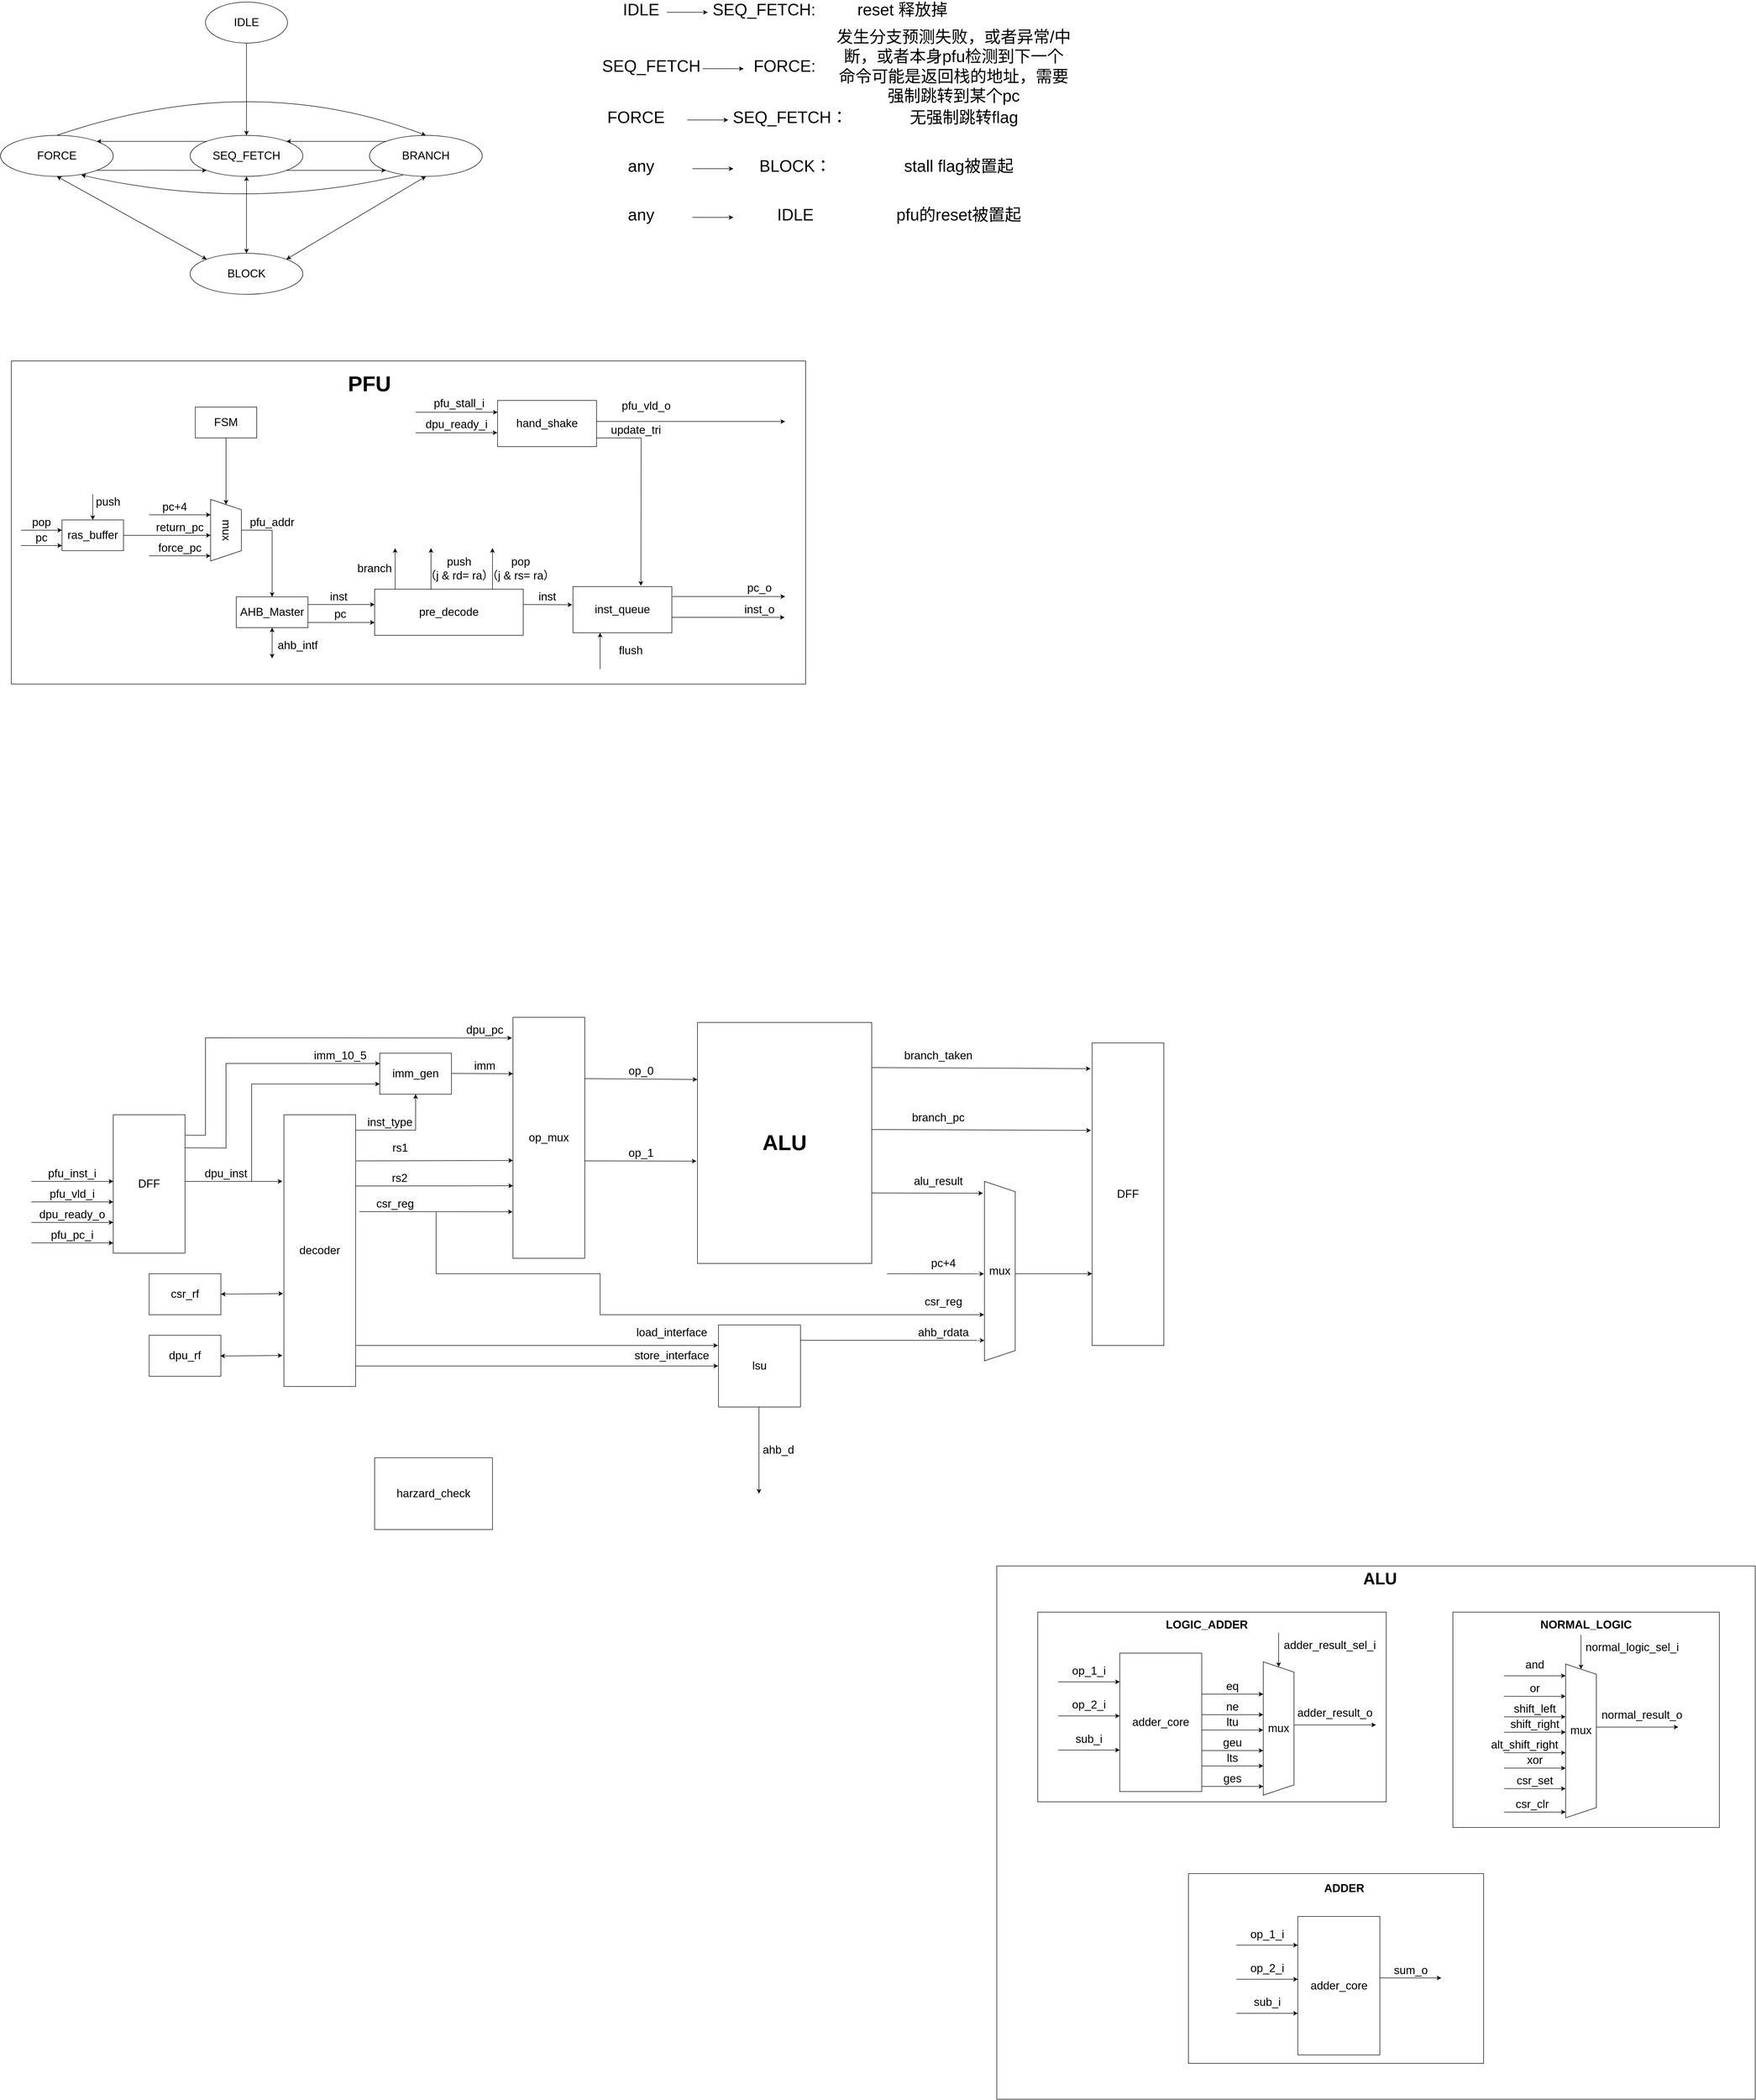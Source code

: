 <mxfile version="26.0.16" pages="2">
  <diagram name="第 1 页" id="Sk251JYBscbsObHA3xSf">
    <mxGraphModel dx="2415" dy="988" grid="1" gridSize="10" guides="1" tooltips="1" connect="1" arrows="1" fold="1" page="1" pageScale="1" pageWidth="827" pageHeight="1169" math="0" shadow="0">
      <root>
        <mxCell id="0" />
        <mxCell id="1" parent="0" />
        <mxCell id="K_XwMHUMVquwX1VhCljE-30" value="" style="rounded=0;whiteSpace=wrap;html=1;" parent="1" vertex="1">
          <mxGeometry x="1654" y="3410" width="1480" height="1040" as="geometry" />
        </mxCell>
        <mxCell id="w3Y4UFnjGA6J7m3BMMHb-66" value="" style="rounded=0;whiteSpace=wrap;html=1;" parent="1" vertex="1">
          <mxGeometry x="2544" y="3500" width="520" height="420" as="geometry" />
        </mxCell>
        <mxCell id="w3Y4UFnjGA6J7m3BMMHb-32" value="" style="rounded=0;whiteSpace=wrap;html=1;" parent="1" vertex="1">
          <mxGeometry x="1734" y="3500" width="680" height="370" as="geometry" />
        </mxCell>
        <mxCell id="atEdzv3-3XpUn_zMzmd4-98" value="" style="rounded=0;whiteSpace=wrap;html=1;" parent="1" vertex="1">
          <mxGeometry x="-269" y="1060" width="1550" height="630" as="geometry" />
        </mxCell>
        <mxCell id="atEdzv3-3XpUn_zMzmd4-2" value="&lt;font style=&quot;font-size: 22px;&quot;&gt;IDLE&lt;/font&gt;" style="ellipse;whiteSpace=wrap;html=1;" parent="1" vertex="1">
          <mxGeometry x="110" y="360" width="160" height="80" as="geometry" />
        </mxCell>
        <mxCell id="atEdzv3-3XpUn_zMzmd4-3" value="&lt;span style=&quot;font-size: 22px;&quot;&gt;SEQ_FETCH&lt;/span&gt;" style="ellipse;whiteSpace=wrap;html=1;" parent="1" vertex="1">
          <mxGeometry x="80" y="620" width="220" height="80" as="geometry" />
        </mxCell>
        <mxCell id="atEdzv3-3XpUn_zMzmd4-5" value="&lt;span style=&quot;font-size: 22px;&quot;&gt;BLOCK&lt;/span&gt;" style="ellipse;whiteSpace=wrap;html=1;" parent="1" vertex="1">
          <mxGeometry x="80" y="850" width="220" height="80" as="geometry" />
        </mxCell>
        <mxCell id="atEdzv3-3XpUn_zMzmd4-7" value="&lt;span style=&quot;font-size: 22px;&quot;&gt;FORCE&lt;/span&gt;" style="ellipse;whiteSpace=wrap;html=1;" parent="1" vertex="1">
          <mxGeometry x="-290" y="620" width="220" height="80" as="geometry" />
        </mxCell>
        <mxCell id="atEdzv3-3XpUn_zMzmd4-17" value="&lt;font style=&quot;font-size: 32px;&quot;&gt;IDLE&lt;/font&gt;" style="text;html=1;align=center;verticalAlign=middle;whiteSpace=wrap;rounded=0;" parent="1" vertex="1">
          <mxGeometry x="930" y="360" width="60" height="30" as="geometry" />
        </mxCell>
        <mxCell id="atEdzv3-3XpUn_zMzmd4-18" value="" style="endArrow=classic;html=1;rounded=0;" parent="1" edge="1">
          <mxGeometry width="50" height="50" relative="1" as="geometry">
            <mxPoint x="1010" y="380" as="sourcePoint" />
            <mxPoint x="1090" y="380" as="targetPoint" />
          </mxGeometry>
        </mxCell>
        <mxCell id="atEdzv3-3XpUn_zMzmd4-19" value="&lt;font style=&quot;font-size: 32px;&quot;&gt;SEQ_FETCH:&lt;/font&gt;" style="text;html=1;align=center;verticalAlign=middle;whiteSpace=wrap;rounded=0;" parent="1" vertex="1">
          <mxGeometry x="1170" y="360" width="60" height="30" as="geometry" />
        </mxCell>
        <mxCell id="atEdzv3-3XpUn_zMzmd4-20" value="&lt;span style=&quot;font-size: 32px;&quot;&gt;reset 释放掉&lt;/span&gt;" style="text;html=1;align=center;verticalAlign=middle;whiteSpace=wrap;rounded=0;" parent="1" vertex="1">
          <mxGeometry x="1370" y="360" width="200" height="30" as="geometry" />
        </mxCell>
        <mxCell id="atEdzv3-3XpUn_zMzmd4-21" value="&lt;span style=&quot;font-size: 32px;&quot;&gt;FORCE:&lt;/span&gt;" style="text;html=1;align=center;verticalAlign=middle;whiteSpace=wrap;rounded=0;" parent="1" vertex="1">
          <mxGeometry x="1210" y="470" width="60" height="30" as="geometry" />
        </mxCell>
        <mxCell id="atEdzv3-3XpUn_zMzmd4-22" value="" style="endArrow=classic;html=1;rounded=0;" parent="1" edge="1">
          <mxGeometry width="50" height="50" relative="1" as="geometry">
            <mxPoint x="1080" y="490" as="sourcePoint" />
            <mxPoint x="1160" y="490" as="targetPoint" />
          </mxGeometry>
        </mxCell>
        <mxCell id="atEdzv3-3XpUn_zMzmd4-23" value="&lt;font style=&quot;font-size: 32px;&quot;&gt;SEQ_FETCH&lt;/font&gt;" style="text;html=1;align=center;verticalAlign=middle;whiteSpace=wrap;rounded=0;" parent="1" vertex="1">
          <mxGeometry x="950" y="470" width="60" height="30" as="geometry" />
        </mxCell>
        <mxCell id="atEdzv3-3XpUn_zMzmd4-24" value="&lt;span style=&quot;font-size: 32px;&quot;&gt;发生分支预测失败，或者异常/中断，或者本身pfu检测到下一个命令可能是返回栈的地址，需要强制跳转到某个pc&lt;/span&gt;" style="text;html=1;align=center;verticalAlign=middle;whiteSpace=wrap;rounded=0;" parent="1" vertex="1">
          <mxGeometry x="1340" y="470" width="460" height="30" as="geometry" />
        </mxCell>
        <mxCell id="atEdzv3-3XpUn_zMzmd4-25" value="&lt;span style=&quot;font-size: 32px;&quot;&gt;SEQ_FETCH：&lt;/span&gt;" style="text;html=1;align=center;verticalAlign=middle;whiteSpace=wrap;rounded=0;" parent="1" vertex="1">
          <mxGeometry x="1221" y="570" width="60" height="30" as="geometry" />
        </mxCell>
        <mxCell id="atEdzv3-3XpUn_zMzmd4-26" value="" style="endArrow=classic;html=1;rounded=0;" parent="1" edge="1">
          <mxGeometry width="50" height="50" relative="1" as="geometry">
            <mxPoint x="1050" y="590" as="sourcePoint" />
            <mxPoint x="1130" y="590" as="targetPoint" />
          </mxGeometry>
        </mxCell>
        <mxCell id="atEdzv3-3XpUn_zMzmd4-27" value="&lt;font style=&quot;font-size: 32px;&quot;&gt;FORCE&lt;/font&gt;" style="text;html=1;align=center;verticalAlign=middle;whiteSpace=wrap;rounded=0;" parent="1" vertex="1">
          <mxGeometry x="920" y="570" width="60" height="30" as="geometry" />
        </mxCell>
        <mxCell id="atEdzv3-3XpUn_zMzmd4-28" value="&lt;span style=&quot;font-size: 32px;&quot;&gt;无强制跳转flag&lt;/span&gt;" style="text;html=1;align=center;verticalAlign=middle;whiteSpace=wrap;rounded=0;" parent="1" vertex="1">
          <mxGeometry x="1360" y="570" width="460" height="30" as="geometry" />
        </mxCell>
        <mxCell id="atEdzv3-3XpUn_zMzmd4-29" value="&lt;span style=&quot;font-size: 32px;&quot;&gt;BLOCK：&lt;/span&gt;" style="text;html=1;align=center;verticalAlign=middle;whiteSpace=wrap;rounded=0;" parent="1" vertex="1">
          <mxGeometry x="1231" y="665" width="60" height="30" as="geometry" />
        </mxCell>
        <mxCell id="atEdzv3-3XpUn_zMzmd4-30" value="" style="endArrow=classic;html=1;rounded=0;" parent="1" edge="1">
          <mxGeometry width="50" height="50" relative="1" as="geometry">
            <mxPoint x="1060" y="685" as="sourcePoint" />
            <mxPoint x="1140" y="685" as="targetPoint" />
          </mxGeometry>
        </mxCell>
        <mxCell id="atEdzv3-3XpUn_zMzmd4-31" value="&lt;font style=&quot;font-size: 32px;&quot;&gt;any&lt;/font&gt;" style="text;html=1;align=center;verticalAlign=middle;whiteSpace=wrap;rounded=0;" parent="1" vertex="1">
          <mxGeometry x="930" y="665" width="60" height="30" as="geometry" />
        </mxCell>
        <mxCell id="atEdzv3-3XpUn_zMzmd4-32" value="&lt;span style=&quot;font-size: 32px;&quot;&gt;stall flag被置起&lt;/span&gt;" style="text;html=1;align=center;verticalAlign=middle;whiteSpace=wrap;rounded=0;" parent="1" vertex="1">
          <mxGeometry x="1350" y="665" width="460" height="30" as="geometry" />
        </mxCell>
        <mxCell id="atEdzv3-3XpUn_zMzmd4-33" value="&lt;span style=&quot;font-size: 32px;&quot;&gt;IDLE&lt;/span&gt;" style="text;html=1;align=center;verticalAlign=middle;whiteSpace=wrap;rounded=0;" parent="1" vertex="1">
          <mxGeometry x="1231" y="760" width="60" height="30" as="geometry" />
        </mxCell>
        <mxCell id="atEdzv3-3XpUn_zMzmd4-34" value="" style="endArrow=classic;html=1;rounded=0;" parent="1" edge="1">
          <mxGeometry width="50" height="50" relative="1" as="geometry">
            <mxPoint x="1060" y="780" as="sourcePoint" />
            <mxPoint x="1140" y="780" as="targetPoint" />
          </mxGeometry>
        </mxCell>
        <mxCell id="atEdzv3-3XpUn_zMzmd4-35" value="&lt;font style=&quot;font-size: 32px;&quot;&gt;any&lt;/font&gt;" style="text;html=1;align=center;verticalAlign=middle;whiteSpace=wrap;rounded=0;" parent="1" vertex="1">
          <mxGeometry x="930" y="760" width="60" height="30" as="geometry" />
        </mxCell>
        <mxCell id="atEdzv3-3XpUn_zMzmd4-36" value="&lt;span style=&quot;font-size: 32px;&quot;&gt;pfu的reset被置起&lt;/span&gt;" style="text;html=1;align=center;verticalAlign=middle;whiteSpace=wrap;rounded=0;" parent="1" vertex="1">
          <mxGeometry x="1350" y="760" width="460" height="30" as="geometry" />
        </mxCell>
        <mxCell id="atEdzv3-3XpUn_zMzmd4-38" value="&lt;font style=&quot;font-size: 22px;&quot;&gt;mux&lt;/font&gt;" style="shape=trapezoid;perimeter=trapezoidPerimeter;whiteSpace=wrap;html=1;fixedSize=1;rotation=90;" parent="1" vertex="1">
          <mxGeometry x="90" y="1360" width="120" height="60" as="geometry" />
        </mxCell>
        <mxCell id="atEdzv3-3XpUn_zMzmd4-39" value="&lt;font style=&quot;font-size: 22px;&quot;&gt;FSM&lt;/font&gt;" style="rounded=0;whiteSpace=wrap;html=1;" parent="1" vertex="1">
          <mxGeometry x="90" y="1150" width="120" height="60" as="geometry" />
        </mxCell>
        <mxCell id="atEdzv3-3XpUn_zMzmd4-40" value="" style="endArrow=classic;html=1;rounded=0;" parent="1" edge="1">
          <mxGeometry width="50" height="50" relative="1" as="geometry">
            <mxPoint y="1360" as="sourcePoint" />
            <mxPoint x="120" y="1360" as="targetPoint" />
          </mxGeometry>
        </mxCell>
        <mxCell id="atEdzv3-3XpUn_zMzmd4-41" value="&lt;font style=&quot;font-size: 22px;&quot;&gt;pc+4&lt;/font&gt;" style="text;html=1;align=center;verticalAlign=middle;whiteSpace=wrap;rounded=0;fontFamily=Helvetica;fontSize=12;fontColor=default;" parent="1" vertex="1">
          <mxGeometry x="20" y="1330" width="60" height="30" as="geometry" />
        </mxCell>
        <mxCell id="atEdzv3-3XpUn_zMzmd4-42" value="" style="endArrow=classic;html=1;rounded=0;" parent="1" edge="1">
          <mxGeometry width="50" height="50" relative="1" as="geometry">
            <mxPoint x="-50" y="1400" as="sourcePoint" />
            <mxPoint x="120" y="1400" as="targetPoint" />
          </mxGeometry>
        </mxCell>
        <mxCell id="atEdzv3-3XpUn_zMzmd4-43" value="&lt;span style=&quot;font-size: 22px;&quot;&gt;BRANCH&lt;/span&gt;" style="ellipse;whiteSpace=wrap;html=1;" parent="1" vertex="1">
          <mxGeometry x="430" y="620" width="220" height="80" as="geometry" />
        </mxCell>
        <mxCell id="atEdzv3-3XpUn_zMzmd4-46" value="" style="endArrow=classic;html=1;rounded=0;entryX=1;entryY=0;entryDx=0;entryDy=0;exitX=0;exitY=0;exitDx=0;exitDy=0;" parent="1" source="atEdzv3-3XpUn_zMzmd4-3" target="atEdzv3-3XpUn_zMzmd4-7" edge="1">
          <mxGeometry width="50" height="50" relative="1" as="geometry">
            <mxPoint x="420" y="490" as="sourcePoint" />
            <mxPoint x="470" y="440" as="targetPoint" />
          </mxGeometry>
        </mxCell>
        <mxCell id="atEdzv3-3XpUn_zMzmd4-47" value="" style="endArrow=classic;html=1;rounded=0;exitX=1;exitY=1;exitDx=0;exitDy=0;entryX=0;entryY=1;entryDx=0;entryDy=0;" parent="1" source="atEdzv3-3XpUn_zMzmd4-7" target="atEdzv3-3XpUn_zMzmd4-3" edge="1">
          <mxGeometry width="50" height="50" relative="1" as="geometry">
            <mxPoint x="420" y="490" as="sourcePoint" />
            <mxPoint x="470" y="440" as="targetPoint" />
            <Array as="points">
              <mxPoint y="688" />
            </Array>
          </mxGeometry>
        </mxCell>
        <mxCell id="atEdzv3-3XpUn_zMzmd4-49" value="" style="endArrow=classic;html=1;rounded=0;exitX=1;exitY=1;exitDx=0;exitDy=0;entryX=0;entryY=1;entryDx=0;entryDy=0;" parent="1" source="atEdzv3-3XpUn_zMzmd4-3" target="atEdzv3-3XpUn_zMzmd4-43" edge="1">
          <mxGeometry width="50" height="50" relative="1" as="geometry">
            <mxPoint x="270" y="600" as="sourcePoint" />
            <mxPoint x="320" y="550" as="targetPoint" />
          </mxGeometry>
        </mxCell>
        <mxCell id="atEdzv3-3XpUn_zMzmd4-50" value="" style="endArrow=classic;html=1;rounded=0;exitX=0;exitY=0;exitDx=0;exitDy=0;entryX=1;entryY=0;entryDx=0;entryDy=0;" parent="1" source="atEdzv3-3XpUn_zMzmd4-43" target="atEdzv3-3XpUn_zMzmd4-3" edge="1">
          <mxGeometry width="50" height="50" relative="1" as="geometry">
            <mxPoint x="270" y="600" as="sourcePoint" />
            <mxPoint x="320" y="550" as="targetPoint" />
          </mxGeometry>
        </mxCell>
        <mxCell id="atEdzv3-3XpUn_zMzmd4-51" value="" style="endArrow=classic;html=1;rounded=0;exitX=0.5;exitY=1;exitDx=0;exitDy=0;entryX=0.5;entryY=0;entryDx=0;entryDy=0;" parent="1" source="atEdzv3-3XpUn_zMzmd4-2" target="atEdzv3-3XpUn_zMzmd4-3" edge="1">
          <mxGeometry width="50" height="50" relative="1" as="geometry">
            <mxPoint x="270" y="600" as="sourcePoint" />
            <mxPoint x="320" y="550" as="targetPoint" />
          </mxGeometry>
        </mxCell>
        <mxCell id="atEdzv3-3XpUn_zMzmd4-53" value="" style="endArrow=classic;startArrow=classic;html=1;rounded=0;entryX=0.5;entryY=1;entryDx=0;entryDy=0;exitX=0;exitY=0;exitDx=0;exitDy=0;strokeColor=default;align=center;verticalAlign=middle;fontFamily=Helvetica;fontSize=11;fontColor=default;labelBackgroundColor=default;" parent="1" source="atEdzv3-3XpUn_zMzmd4-5" target="atEdzv3-3XpUn_zMzmd4-7" edge="1">
          <mxGeometry width="50" height="50" relative="1" as="geometry">
            <mxPoint x="220" y="850" as="sourcePoint" />
            <mxPoint x="270" y="800" as="targetPoint" />
          </mxGeometry>
        </mxCell>
        <mxCell id="atEdzv3-3XpUn_zMzmd4-54" value="" style="endArrow=classic;startArrow=classic;html=1;rounded=0;exitX=0.5;exitY=0;exitDx=0;exitDy=0;entryX=0.5;entryY=1;entryDx=0;entryDy=0;" parent="1" source="atEdzv3-3XpUn_zMzmd4-5" target="atEdzv3-3XpUn_zMzmd4-3" edge="1">
          <mxGeometry width="50" height="50" relative="1" as="geometry">
            <mxPoint x="220" y="850" as="sourcePoint" />
            <mxPoint x="270" y="800" as="targetPoint" />
          </mxGeometry>
        </mxCell>
        <mxCell id="atEdzv3-3XpUn_zMzmd4-55" value="" style="endArrow=classic;startArrow=classic;html=1;rounded=0;exitX=1;exitY=0;exitDx=0;exitDy=0;entryX=0.5;entryY=1;entryDx=0;entryDy=0;" parent="1" source="atEdzv3-3XpUn_zMzmd4-5" target="atEdzv3-3XpUn_zMzmd4-43" edge="1">
          <mxGeometry width="50" height="50" relative="1" as="geometry">
            <mxPoint x="300" y="860" as="sourcePoint" />
            <mxPoint x="300" y="710" as="targetPoint" />
          </mxGeometry>
        </mxCell>
        <mxCell id="atEdzv3-3XpUn_zMzmd4-57" value="" style="curved=1;endArrow=classic;html=1;rounded=0;exitX=0.5;exitY=0;exitDx=0;exitDy=0;entryX=0.5;entryY=0;entryDx=0;entryDy=0;" parent="1" source="atEdzv3-3XpUn_zMzmd4-7" target="atEdzv3-3XpUn_zMzmd4-43" edge="1">
          <mxGeometry width="50" height="50" relative="1" as="geometry">
            <mxPoint x="220" y="560" as="sourcePoint" />
            <mxPoint x="270" y="510" as="targetPoint" />
            <Array as="points">
              <mxPoint x="200" y="490" />
            </Array>
          </mxGeometry>
        </mxCell>
        <mxCell id="atEdzv3-3XpUn_zMzmd4-58" value="" style="curved=1;endArrow=classic;html=1;rounded=0;entryX=0.716;entryY=0.966;entryDx=0;entryDy=0;entryPerimeter=0;exitX=0.296;exitY=0.966;exitDx=0;exitDy=0;exitPerimeter=0;" parent="1" source="atEdzv3-3XpUn_zMzmd4-43" target="atEdzv3-3XpUn_zMzmd4-7" edge="1">
          <mxGeometry width="50" height="50" relative="1" as="geometry">
            <mxPoint x="220" y="640" as="sourcePoint" />
            <mxPoint x="270" y="590" as="targetPoint" />
            <Array as="points">
              <mxPoint x="190" y="770" />
            </Array>
          </mxGeometry>
        </mxCell>
        <mxCell id="atEdzv3-3XpUn_zMzmd4-59" value="&lt;span style=&quot;font-size: 22px;&quot;&gt;return_pc&lt;/span&gt;" style="text;html=1;align=center;verticalAlign=middle;whiteSpace=wrap;rounded=0;fontFamily=Helvetica;fontSize=12;fontColor=default;" parent="1" vertex="1">
          <mxGeometry x="30" y="1370" width="60" height="30" as="geometry" />
        </mxCell>
        <mxCell id="atEdzv3-3XpUn_zMzmd4-60" value="" style="endArrow=classic;html=1;rounded=0;" parent="1" edge="1">
          <mxGeometry width="50" height="50" relative="1" as="geometry">
            <mxPoint y="1440" as="sourcePoint" />
            <mxPoint x="120" y="1440" as="targetPoint" />
          </mxGeometry>
        </mxCell>
        <mxCell id="atEdzv3-3XpUn_zMzmd4-61" value="&lt;span style=&quot;font-size: 22px;&quot;&gt;force_pc&lt;/span&gt;" style="text;html=1;align=center;verticalAlign=middle;whiteSpace=wrap;rounded=0;fontFamily=Helvetica;fontSize=12;fontColor=default;" parent="1" vertex="1">
          <mxGeometry x="30" y="1410" width="60" height="30" as="geometry" />
        </mxCell>
        <mxCell id="atEdzv3-3XpUn_zMzmd4-62" value="" style="endArrow=classic;html=1;rounded=0;" parent="1" edge="1">
          <mxGeometry width="50" height="50" relative="1" as="geometry">
            <mxPoint x="180" y="1389.83" as="sourcePoint" />
            <mxPoint x="240" y="1520" as="targetPoint" />
            <Array as="points">
              <mxPoint x="240" y="1390" />
            </Array>
          </mxGeometry>
        </mxCell>
        <mxCell id="atEdzv3-3XpUn_zMzmd4-63" value="" style="endArrow=classic;html=1;rounded=0;exitX=0.5;exitY=1;exitDx=0;exitDy=0;entryX=0;entryY=0.5;entryDx=0;entryDy=0;" parent="1" source="atEdzv3-3XpUn_zMzmd4-39" target="atEdzv3-3XpUn_zMzmd4-38" edge="1">
          <mxGeometry width="50" height="50" relative="1" as="geometry">
            <mxPoint x="200" y="1350" as="sourcePoint" />
            <mxPoint x="250" y="1300" as="targetPoint" />
          </mxGeometry>
        </mxCell>
        <mxCell id="atEdzv3-3XpUn_zMzmd4-64" value="&lt;span style=&quot;font-size: 22px;&quot;&gt;pfu_addr&lt;/span&gt;" style="text;html=1;align=center;verticalAlign=middle;whiteSpace=wrap;rounded=0;fontFamily=Helvetica;fontSize=12;fontColor=default;" parent="1" vertex="1">
          <mxGeometry x="210" y="1360" width="60" height="30" as="geometry" />
        </mxCell>
        <mxCell id="atEdzv3-3XpUn_zMzmd4-65" value="&lt;font style=&quot;font-size: 22px;&quot;&gt;AHB_Master&lt;/font&gt;" style="rounded=0;whiteSpace=wrap;html=1;strokeColor=default;align=center;verticalAlign=middle;fontFamily=Helvetica;fontSize=12;fontColor=default;fillColor=default;" parent="1" vertex="1">
          <mxGeometry x="170" y="1520" width="140" height="60" as="geometry" />
        </mxCell>
        <mxCell id="atEdzv3-3XpUn_zMzmd4-67" value="&lt;span style=&quot;font-size: 22px;&quot;&gt;ahb_intf&lt;/span&gt;" style="text;html=1;align=center;verticalAlign=middle;whiteSpace=wrap;rounded=0;fontFamily=Helvetica;fontSize=12;fontColor=default;" parent="1" vertex="1">
          <mxGeometry x="260" y="1600" width="60" height="30" as="geometry" />
        </mxCell>
        <mxCell id="atEdzv3-3XpUn_zMzmd4-68" value="" style="endArrow=classic;startArrow=classic;html=1;rounded=0;" parent="1" edge="1">
          <mxGeometry width="50" height="50" relative="1" as="geometry">
            <mxPoint x="240" y="1640" as="sourcePoint" />
            <mxPoint x="240" y="1580" as="targetPoint" />
          </mxGeometry>
        </mxCell>
        <mxCell id="atEdzv3-3XpUn_zMzmd4-70" value="&lt;font style=&quot;font-size: 22px;&quot;&gt;pre_decode&lt;/font&gt;" style="rounded=0;whiteSpace=wrap;html=1;strokeColor=default;align=center;verticalAlign=middle;fontFamily=Helvetica;fontSize=12;fontColor=default;fillColor=default;" parent="1" vertex="1">
          <mxGeometry x="440" y="1505" width="290" height="90" as="geometry" />
        </mxCell>
        <mxCell id="atEdzv3-3XpUn_zMzmd4-71" value="" style="endArrow=classic;html=1;rounded=0;exitX=1;exitY=0.5;exitDx=0;exitDy=0;entryX=0;entryY=0.5;entryDx=0;entryDy=0;" parent="1" edge="1">
          <mxGeometry width="50" height="50" relative="1" as="geometry">
            <mxPoint x="310" y="1535" as="sourcePoint" />
            <mxPoint x="440" y="1535" as="targetPoint" />
          </mxGeometry>
        </mxCell>
        <mxCell id="atEdzv3-3XpUn_zMzmd4-72" value="" style="endArrow=classic;html=1;rounded=0;exitX=1;exitY=0.5;exitDx=0;exitDy=0;" parent="1" edge="1">
          <mxGeometry width="50" height="50" relative="1" as="geometry">
            <mxPoint x="480" y="1505" as="sourcePoint" />
            <mxPoint x="480" y="1425" as="targetPoint" />
          </mxGeometry>
        </mxCell>
        <mxCell id="atEdzv3-3XpUn_zMzmd4-74" value="&lt;span style=&quot;font-size: 22px;&quot;&gt;branch&lt;/span&gt;" style="text;html=1;align=center;verticalAlign=middle;whiteSpace=wrap;rounded=0;fontFamily=Helvetica;fontSize=12;fontColor=default;" parent="1" vertex="1">
          <mxGeometry x="410" y="1450" width="60" height="30" as="geometry" />
        </mxCell>
        <mxCell id="atEdzv3-3XpUn_zMzmd4-75" value="" style="endArrow=classic;html=1;rounded=0;exitX=1;exitY=0.5;exitDx=0;exitDy=0;" parent="1" edge="1">
          <mxGeometry width="50" height="50" relative="1" as="geometry">
            <mxPoint x="550" y="1505" as="sourcePoint" />
            <mxPoint x="550" y="1425" as="targetPoint" />
          </mxGeometry>
        </mxCell>
        <mxCell id="atEdzv3-3XpUn_zMzmd4-76" value="&lt;span style=&quot;font-size: 22px;&quot;&gt;push&lt;br&gt;（j &amp;amp; rd= ra）&lt;/span&gt;" style="text;html=1;align=center;verticalAlign=middle;whiteSpace=wrap;rounded=0;fontFamily=Helvetica;fontSize=12;fontColor=default;" parent="1" vertex="1">
          <mxGeometry x="530" y="1450" width="150" height="30" as="geometry" />
        </mxCell>
        <mxCell id="atEdzv3-3XpUn_zMzmd4-77" value="" style="endArrow=classic;html=1;rounded=0;exitX=1;exitY=0.5;exitDx=0;exitDy=0;" parent="1" edge="1">
          <mxGeometry width="50" height="50" relative="1" as="geometry">
            <mxPoint x="670" y="1505" as="sourcePoint" />
            <mxPoint x="670" y="1425" as="targetPoint" />
          </mxGeometry>
        </mxCell>
        <mxCell id="atEdzv3-3XpUn_zMzmd4-78" value="&lt;div&gt;&lt;span style=&quot;font-size: 22px;&quot;&gt;pop&lt;/span&gt;&lt;/div&gt;&lt;span style=&quot;font-size: 22px;&quot;&gt;（j &amp;amp; rs= ra）&lt;/span&gt;" style="text;html=1;align=center;verticalAlign=middle;whiteSpace=wrap;rounded=0;fontFamily=Helvetica;fontSize=12;fontColor=default;" parent="1" vertex="1">
          <mxGeometry x="650" y="1450" width="150" height="30" as="geometry" />
        </mxCell>
        <mxCell id="atEdzv3-3XpUn_zMzmd4-79" value="" style="endArrow=classic;html=1;rounded=0;exitX=1;exitY=0.5;exitDx=0;exitDy=0;entryX=-0.007;entryY=0.394;entryDx=0;entryDy=0;entryPerimeter=0;" parent="1" target="atEdzv3-3XpUn_zMzmd4-80" edge="1">
          <mxGeometry width="50" height="50" relative="1" as="geometry">
            <mxPoint x="730" y="1535" as="sourcePoint" />
            <mxPoint x="830" y="1535.5" as="targetPoint" />
          </mxGeometry>
        </mxCell>
        <mxCell id="atEdzv3-3XpUn_zMzmd4-80" value="&lt;font style=&quot;font-size: 22px;&quot;&gt;inst_queue&lt;/font&gt;" style="rounded=0;whiteSpace=wrap;html=1;strokeColor=default;align=center;verticalAlign=middle;fontFamily=Helvetica;fontSize=12;fontColor=default;fillColor=default;" parent="1" vertex="1">
          <mxGeometry x="827" y="1500" width="193" height="90" as="geometry" />
        </mxCell>
        <mxCell id="atEdzv3-3XpUn_zMzmd4-83" value="" style="endArrow=classic;html=1;rounded=0;exitX=1;exitY=0.5;exitDx=0;exitDy=0;" parent="1" edge="1">
          <mxGeometry width="50" height="50" relative="1" as="geometry">
            <mxPoint x="1020" y="1560" as="sourcePoint" />
            <mxPoint x="1240" y="1560" as="targetPoint" />
          </mxGeometry>
        </mxCell>
        <mxCell id="atEdzv3-3XpUn_zMzmd4-86" value="&lt;span style=&quot;font-size: 22px;&quot;&gt;inst_o&lt;/span&gt;" style="text;html=1;align=center;verticalAlign=middle;whiteSpace=wrap;rounded=0;fontFamily=Helvetica;fontSize=12;fontColor=default;" parent="1" vertex="1">
          <mxGeometry x="1161" y="1530" width="60" height="30" as="geometry" />
        </mxCell>
        <mxCell id="atEdzv3-3XpUn_zMzmd4-87" value="&lt;span style=&quot;font-size: 22px;&quot;&gt;ras_buffer&lt;/span&gt;" style="rounded=0;whiteSpace=wrap;html=1;" parent="1" vertex="1">
          <mxGeometry x="-170" y="1370" width="120" height="60" as="geometry" />
        </mxCell>
        <mxCell id="atEdzv3-3XpUn_zMzmd4-88" value="" style="endArrow=classic;html=1;rounded=0;entryX=0.25;entryY=0;entryDx=0;entryDy=0;exitX=1;exitY=0;exitDx=0;exitDy=0;" parent="1" edge="1">
          <mxGeometry width="50" height="50" relative="1" as="geometry">
            <mxPoint x="-250" y="1390" as="sourcePoint" />
            <mxPoint x="-170" y="1390" as="targetPoint" />
          </mxGeometry>
        </mxCell>
        <mxCell id="atEdzv3-3XpUn_zMzmd4-89" value="&lt;span style=&quot;font-size: 22px;&quot;&gt;pop&lt;/span&gt;" style="text;html=1;align=center;verticalAlign=middle;whiteSpace=wrap;rounded=0;fontFamily=Helvetica;fontSize=12;fontColor=default;" parent="1" vertex="1">
          <mxGeometry x="-240" y="1360" width="60" height="30" as="geometry" />
        </mxCell>
        <mxCell id="atEdzv3-3XpUn_zMzmd4-90" value="&lt;span style=&quot;font-size: 22px;&quot;&gt;inst&lt;/span&gt;" style="text;html=1;align=center;verticalAlign=middle;whiteSpace=wrap;rounded=0;fontFamily=Helvetica;fontSize=12;fontColor=default;" parent="1" vertex="1">
          <mxGeometry x="340" y="1505" width="60" height="30" as="geometry" />
        </mxCell>
        <mxCell id="atEdzv3-3XpUn_zMzmd4-91" value="" style="endArrow=classic;html=1;rounded=0;entryX=0;entryY=0.75;entryDx=0;entryDy=0;" parent="1" edge="1">
          <mxGeometry width="50" height="50" relative="1" as="geometry">
            <mxPoint x="-250" y="1420" as="sourcePoint" />
            <mxPoint x="-170" y="1420" as="targetPoint" />
          </mxGeometry>
        </mxCell>
        <mxCell id="atEdzv3-3XpUn_zMzmd4-95" value="&lt;span style=&quot;font-size: 22px;&quot;&gt;pc&lt;/span&gt;" style="text;html=1;align=center;verticalAlign=middle;whiteSpace=wrap;rounded=0;fontFamily=Helvetica;fontSize=12;fontColor=default;" parent="1" vertex="1">
          <mxGeometry x="-240" y="1390" width="60" height="30" as="geometry" />
        </mxCell>
        <mxCell id="atEdzv3-3XpUn_zMzmd4-96" value="" style="endArrow=classic;html=1;rounded=0;entryX=0.5;entryY=0;entryDx=0;entryDy=0;exitX=0;exitY=0;exitDx=0;exitDy=0;" parent="1" source="atEdzv3-3XpUn_zMzmd4-97" target="atEdzv3-3XpUn_zMzmd4-87" edge="1">
          <mxGeometry width="50" height="50" relative="1" as="geometry">
            <mxPoint x="-110" y="1290" as="sourcePoint" />
            <mxPoint x="-90" y="1310" as="targetPoint" />
          </mxGeometry>
        </mxCell>
        <mxCell id="atEdzv3-3XpUn_zMzmd4-97" value="&lt;span style=&quot;font-size: 22px;&quot;&gt;push&lt;/span&gt;" style="text;html=1;align=center;verticalAlign=middle;whiteSpace=wrap;rounded=0;fontFamily=Helvetica;fontSize=12;fontColor=default;" parent="1" vertex="1">
          <mxGeometry x="-110" y="1320" width="60" height="30" as="geometry" />
        </mxCell>
        <mxCell id="atEdzv3-3XpUn_zMzmd4-99" value="&lt;font style=&quot;font-size: 42px;&quot;&gt;&lt;b&gt;PFU&lt;/b&gt;&lt;/font&gt;" style="text;html=1;align=center;verticalAlign=middle;whiteSpace=wrap;rounded=0;" parent="1" vertex="1">
          <mxGeometry x="400" y="1090" width="60" height="30" as="geometry" />
        </mxCell>
        <mxCell id="Bhf9RnwA2u2nLHGRwdH4-5" value="" style="endArrow=classic;html=1;rounded=0;" parent="1" edge="1">
          <mxGeometry width="50" height="50" relative="1" as="geometry">
            <mxPoint x="-230" y="2660" as="sourcePoint" />
            <mxPoint x="-70" y="2660" as="targetPoint" />
          </mxGeometry>
        </mxCell>
        <mxCell id="Bhf9RnwA2u2nLHGRwdH4-6" value="&lt;div&gt;&lt;span style=&quot;font-size: 22px; background-color: transparent; color: light-dark(rgb(0, 0, 0), rgb(255, 255, 255));&quot;&gt;pfu_inst_i&lt;/span&gt;&lt;/div&gt;" style="text;html=1;align=center;verticalAlign=middle;whiteSpace=wrap;rounded=0;fontFamily=Helvetica;fontSize=12;fontColor=default;" parent="1" vertex="1">
          <mxGeometry x="-180" y="2630" width="60" height="30" as="geometry" />
        </mxCell>
        <mxCell id="Bhf9RnwA2u2nLHGRwdH4-7" value="&lt;span style=&quot;font-size: 22px;&quot;&gt;DFF&lt;/span&gt;" style="rounded=0;whiteSpace=wrap;html=1;strokeColor=default;align=center;verticalAlign=middle;fontFamily=Helvetica;fontSize=12;fontColor=default;fillColor=default;" parent="1" vertex="1">
          <mxGeometry x="-70" y="2530" width="140" height="270" as="geometry" />
        </mxCell>
        <mxCell id="Bhf9RnwA2u2nLHGRwdH4-8" value="&lt;font style=&quot;font-size: 22px;&quot;&gt;hand_shake&lt;/font&gt;" style="rounded=0;whiteSpace=wrap;html=1;strokeColor=default;align=center;verticalAlign=middle;fontFamily=Helvetica;fontSize=12;fontColor=default;fillColor=default;" parent="1" vertex="1">
          <mxGeometry x="680" y="1137" width="193" height="90" as="geometry" />
        </mxCell>
        <mxCell id="Bhf9RnwA2u2nLHGRwdH4-9" value="" style="endArrow=classic;html=1;rounded=0;" parent="1" edge="1">
          <mxGeometry width="50" height="50" relative="1" as="geometry">
            <mxPoint x="873" y="1178" as="sourcePoint" />
            <mxPoint x="1241" y="1178" as="targetPoint" />
          </mxGeometry>
        </mxCell>
        <mxCell id="Bhf9RnwA2u2nLHGRwdH4-10" value="&lt;span style=&quot;font-size: 22px;&quot;&gt;pfu_vld_o&lt;/span&gt;" style="text;html=1;align=center;verticalAlign=middle;whiteSpace=wrap;rounded=0;fontFamily=Helvetica;fontSize=12;fontColor=default;" parent="1" vertex="1">
          <mxGeometry x="940" y="1133" width="60" height="30" as="geometry" />
        </mxCell>
        <mxCell id="Bhf9RnwA2u2nLHGRwdH4-11" value="" style="endArrow=classic;html=1;rounded=0;entryX=-0.001;entryY=0.367;entryDx=0;entryDy=0;entryPerimeter=0;" parent="1" edge="1">
          <mxGeometry width="50" height="50" relative="1" as="geometry">
            <mxPoint x="520.19" y="1160" as="sourcePoint" />
            <mxPoint x="679.997" y="1160.03" as="targetPoint" />
          </mxGeometry>
        </mxCell>
        <mxCell id="Bhf9RnwA2u2nLHGRwdH4-12" value="&lt;span style=&quot;font-size: 22px;&quot;&gt;pfu_stall_i&lt;/span&gt;" style="text;html=1;align=center;verticalAlign=middle;whiteSpace=wrap;rounded=0;fontFamily=Helvetica;fontSize=12;fontColor=default;" parent="1" vertex="1">
          <mxGeometry x="575" y="1128" width="60" height="30" as="geometry" />
        </mxCell>
        <mxCell id="Bhf9RnwA2u2nLHGRwdH4-13" value="" style="endArrow=classic;html=1;rounded=0;entryX=-0.003;entryY=0.699;entryDx=0;entryDy=0;entryPerimeter=0;" parent="1" target="Bhf9RnwA2u2nLHGRwdH4-8" edge="1">
          <mxGeometry width="50" height="50" relative="1" as="geometry">
            <mxPoint x="520" y="1200" as="sourcePoint" />
            <mxPoint x="680" y="1205" as="targetPoint" />
          </mxGeometry>
        </mxCell>
        <mxCell id="Bhf9RnwA2u2nLHGRwdH4-14" value="&lt;span style=&quot;font-size: 22px;&quot;&gt;dpu_ready_i&lt;/span&gt;" style="text;html=1;align=center;verticalAlign=middle;whiteSpace=wrap;rounded=0;fontFamily=Helvetica;fontSize=12;fontColor=default;" parent="1" vertex="1">
          <mxGeometry x="570" y="1169" width="60" height="30" as="geometry" />
        </mxCell>
        <mxCell id="Bhf9RnwA2u2nLHGRwdH4-15" value="" style="endArrow=classic;html=1;rounded=0;entryX=0.687;entryY=-0.018;entryDx=0;entryDy=0;entryPerimeter=0;" parent="1" target="atEdzv3-3XpUn_zMzmd4-80" edge="1">
          <mxGeometry width="50" height="50" relative="1" as="geometry">
            <mxPoint x="873" y="1210" as="sourcePoint" />
            <mxPoint x="960" y="1360" as="targetPoint" />
            <Array as="points">
              <mxPoint x="960" y="1210" />
            </Array>
          </mxGeometry>
        </mxCell>
        <mxCell id="Bhf9RnwA2u2nLHGRwdH4-16" value="&lt;span style=&quot;font-size: 22px;&quot;&gt;update_tri&lt;/span&gt;" style="text;html=1;align=center;verticalAlign=middle;whiteSpace=wrap;rounded=0;fontFamily=Helvetica;fontSize=12;fontColor=default;" parent="1" vertex="1">
          <mxGeometry x="920" y="1180" width="60" height="30" as="geometry" />
        </mxCell>
        <mxCell id="Bhf9RnwA2u2nLHGRwdH4-19" value="" style="endArrow=classic;html=1;rounded=0;" parent="1" edge="1">
          <mxGeometry width="50" height="50" relative="1" as="geometry">
            <mxPoint x="-230" y="2700" as="sourcePoint" />
            <mxPoint x="-70" y="2700" as="targetPoint" />
          </mxGeometry>
        </mxCell>
        <mxCell id="Bhf9RnwA2u2nLHGRwdH4-20" value="&lt;span style=&quot;font-size: 22px;&quot;&gt;pfu_vld_i&lt;/span&gt;" style="text;html=1;align=center;verticalAlign=middle;whiteSpace=wrap;rounded=0;fontFamily=Helvetica;fontSize=12;fontColor=default;" parent="1" vertex="1">
          <mxGeometry x="-180" y="2670" width="60" height="30" as="geometry" />
        </mxCell>
        <mxCell id="Bhf9RnwA2u2nLHGRwdH4-21" value="" style="endArrow=classic;html=1;rounded=0;" parent="1" edge="1">
          <mxGeometry width="50" height="50" relative="1" as="geometry">
            <mxPoint x="-230" y="2740" as="sourcePoint" />
            <mxPoint x="-70" y="2740" as="targetPoint" />
          </mxGeometry>
        </mxCell>
        <mxCell id="Bhf9RnwA2u2nLHGRwdH4-22" value="&lt;span style=&quot;font-size: 22px;&quot;&gt;dpu_ready_o&lt;/span&gt;" style="text;html=1;align=center;verticalAlign=middle;whiteSpace=wrap;rounded=0;fontFamily=Helvetica;fontSize=12;fontColor=default;" parent="1" vertex="1">
          <mxGeometry x="-180" y="2710" width="60" height="30" as="geometry" />
        </mxCell>
        <mxCell id="Bhf9RnwA2u2nLHGRwdH4-23" value="" style="endArrow=classic;html=1;rounded=0;" parent="1" edge="1">
          <mxGeometry width="50" height="50" relative="1" as="geometry">
            <mxPoint x="-230" y="2780" as="sourcePoint" />
            <mxPoint x="-70" y="2780" as="targetPoint" />
          </mxGeometry>
        </mxCell>
        <mxCell id="Bhf9RnwA2u2nLHGRwdH4-24" value="&lt;div&gt;&lt;span style=&quot;font-size: 22px; background-color: transparent; color: light-dark(rgb(0, 0, 0), rgb(255, 255, 255));&quot;&gt;pfu_pc_i&lt;/span&gt;&lt;/div&gt;" style="text;html=1;align=center;verticalAlign=middle;whiteSpace=wrap;rounded=0;fontFamily=Helvetica;fontSize=12;fontColor=default;" parent="1" vertex="1">
          <mxGeometry x="-180" y="2750" width="60" height="30" as="geometry" />
        </mxCell>
        <mxCell id="Bhf9RnwA2u2nLHGRwdH4-25" value="" style="endArrow=classic;html=1;rounded=0;" parent="1" edge="1">
          <mxGeometry width="50" height="50" relative="1" as="geometry">
            <mxPoint x="70" y="2660" as="sourcePoint" />
            <mxPoint x="260" y="2660" as="targetPoint" />
          </mxGeometry>
        </mxCell>
        <mxCell id="Bhf9RnwA2u2nLHGRwdH4-26" value="&lt;div&gt;&lt;span style=&quot;font-size: 22px; background-color: transparent; color: light-dark(rgb(0, 0, 0), rgb(255, 255, 255));&quot;&gt;dpu_inst&lt;/span&gt;&lt;/div&gt;" style="text;html=1;align=center;verticalAlign=middle;whiteSpace=wrap;rounded=0;fontFamily=Helvetica;fontSize=12;fontColor=default;" parent="1" vertex="1">
          <mxGeometry x="120" y="2630" width="60" height="30" as="geometry" />
        </mxCell>
        <mxCell id="Bhf9RnwA2u2nLHGRwdH4-27" value="" style="endArrow=classic;html=1;rounded=0;exitX=1.007;exitY=0.147;exitDx=0;exitDy=0;exitPerimeter=0;entryX=-0.015;entryY=0.086;entryDx=0;entryDy=0;entryPerimeter=0;" parent="1" source="Bhf9RnwA2u2nLHGRwdH4-7" target="qm64EVXF-JTmVJKgpq1t-20" edge="1">
          <mxGeometry width="50" height="50" relative="1" as="geometry">
            <mxPoint x="70" y="2780" as="sourcePoint" />
            <mxPoint x="709" y="2780" as="targetPoint" />
            <Array as="points">
              <mxPoint x="110" y="2570" />
              <mxPoint x="110" y="2380" />
            </Array>
          </mxGeometry>
        </mxCell>
        <mxCell id="Bhf9RnwA2u2nLHGRwdH4-29" value="&lt;span style=&quot;font-size: 22px;&quot;&gt;decoder&lt;/span&gt;" style="rounded=0;whiteSpace=wrap;html=1;strokeColor=default;align=center;verticalAlign=middle;fontFamily=Helvetica;fontSize=12;fontColor=default;fillColor=default;" parent="1" vertex="1">
          <mxGeometry x="263" y="2530" width="140" height="530" as="geometry" />
        </mxCell>
        <mxCell id="Bhf9RnwA2u2nLHGRwdH4-30" value="&lt;span style=&quot;font-size: 22px;&quot;&gt;inst&lt;/span&gt;" style="text;html=1;align=center;verticalAlign=middle;whiteSpace=wrap;rounded=0;fontFamily=Helvetica;fontSize=12;fontColor=default;" parent="1" vertex="1">
          <mxGeometry x="746.5" y="1505" width="60" height="30" as="geometry" />
        </mxCell>
        <mxCell id="qm64EVXF-JTmVJKgpq1t-2" value="&lt;span style=&quot;font-size: 22px;&quot;&gt;imm_gen&lt;/span&gt;" style="rounded=0;whiteSpace=wrap;html=1;strokeColor=default;align=center;verticalAlign=middle;fontFamily=Helvetica;fontSize=12;fontColor=default;fillColor=default;" parent="1" vertex="1">
          <mxGeometry x="450" y="2410" width="140" height="80" as="geometry" />
        </mxCell>
        <mxCell id="qm64EVXF-JTmVJKgpq1t-3" value="" style="endArrow=classic;html=1;rounded=0;entryX=0;entryY=0.75;entryDx=0;entryDy=0;" parent="1" target="qm64EVXF-JTmVJKgpq1t-2" edge="1">
          <mxGeometry width="50" height="50" relative="1" as="geometry">
            <mxPoint x="200" y="2660" as="sourcePoint" />
            <mxPoint x="255" y="2610" as="targetPoint" />
            <Array as="points">
              <mxPoint x="200" y="2470" />
            </Array>
          </mxGeometry>
        </mxCell>
        <mxCell id="qm64EVXF-JTmVJKgpq1t-4" value="" style="endArrow=classic;html=1;rounded=0;entryX=0.5;entryY=1;entryDx=0;entryDy=0;" parent="1" target="qm64EVXF-JTmVJKgpq1t-2" edge="1">
          <mxGeometry width="50" height="50" relative="1" as="geometry">
            <mxPoint x="403" y="2560" as="sourcePoint" />
            <mxPoint x="380" y="2600" as="targetPoint" />
            <Array as="points">
              <mxPoint x="520" y="2560" />
            </Array>
          </mxGeometry>
        </mxCell>
        <mxCell id="qm64EVXF-JTmVJKgpq1t-5" value="&lt;span style=&quot;font-size: 22px;&quot;&gt;inst_type&lt;/span&gt;" style="text;html=1;align=center;verticalAlign=middle;whiteSpace=wrap;rounded=0;fontFamily=Helvetica;fontSize=12;fontColor=default;" parent="1" vertex="1">
          <mxGeometry x="440" y="2530" width="60" height="30" as="geometry" />
        </mxCell>
        <mxCell id="qm64EVXF-JTmVJKgpq1t-8" value="" style="endArrow=classic;html=1;rounded=0;entryX=0;entryY=0.25;entryDx=0;entryDy=0;" parent="1" target="qm64EVXF-JTmVJKgpq1t-2" edge="1">
          <mxGeometry width="50" height="50" relative="1" as="geometry">
            <mxPoint x="70" y="2594.52" as="sourcePoint" />
            <mxPoint x="230" y="2594.52" as="targetPoint" />
            <Array as="points">
              <mxPoint x="150" y="2595" />
              <mxPoint x="150" y="2430" />
            </Array>
          </mxGeometry>
        </mxCell>
        <mxCell id="qm64EVXF-JTmVJKgpq1t-9" value="&lt;div&gt;&lt;span style=&quot;font-size: 22px; background-color: transparent; color: light-dark(rgb(0, 0, 0), rgb(255, 255, 255));&quot;&gt;imm_10_5&lt;/span&gt;&lt;/div&gt;" style="text;html=1;align=center;verticalAlign=middle;whiteSpace=wrap;rounded=0;fontFamily=Helvetica;fontSize=12;fontColor=default;" parent="1" vertex="1">
          <mxGeometry x="343" y="2400" width="60" height="30" as="geometry" />
        </mxCell>
        <mxCell id="qm64EVXF-JTmVJKgpq1t-10" value="" style="endArrow=classic;html=1;rounded=0;" parent="1" edge="1">
          <mxGeometry width="50" height="50" relative="1" as="geometry">
            <mxPoint x="590" y="2449.52" as="sourcePoint" />
            <mxPoint x="710" y="2450" as="targetPoint" />
          </mxGeometry>
        </mxCell>
        <mxCell id="qm64EVXF-JTmVJKgpq1t-11" value="&lt;div&gt;&lt;span style=&quot;font-size: 22px; background-color: transparent; color: light-dark(rgb(0, 0, 0), rgb(255, 255, 255));&quot;&gt;imm&lt;/span&gt;&lt;/div&gt;" style="text;html=1;align=center;verticalAlign=middle;whiteSpace=wrap;rounded=0;fontFamily=Helvetica;fontSize=12;fontColor=default;" parent="1" vertex="1">
          <mxGeometry x="625" y="2420" width="60" height="30" as="geometry" />
        </mxCell>
        <mxCell id="qm64EVXF-JTmVJKgpq1t-12" value="" style="endArrow=classic;html=1;rounded=0;entryX=0;entryY=0.594;entryDx=0;entryDy=0;entryPerimeter=0;" parent="1" target="qm64EVXF-JTmVJKgpq1t-20" edge="1">
          <mxGeometry width="50" height="50" relative="1" as="geometry">
            <mxPoint x="404" y="2620" as="sourcePoint" />
            <mxPoint x="700" y="2610" as="targetPoint" />
          </mxGeometry>
        </mxCell>
        <mxCell id="qm64EVXF-JTmVJKgpq1t-13" value="&lt;span style=&quot;font-size: 22px;&quot;&gt;rs1&lt;/span&gt;" style="text;html=1;align=center;verticalAlign=middle;whiteSpace=wrap;rounded=0;fontFamily=Helvetica;fontSize=12;fontColor=default;" parent="1" vertex="1">
          <mxGeometry x="460" y="2580" width="60" height="30" as="geometry" />
        </mxCell>
        <mxCell id="qm64EVXF-JTmVJKgpq1t-16" value="" style="endArrow=classic;html=1;rounded=0;entryX=0;entryY=0.699;entryDx=0;entryDy=0;entryPerimeter=0;" parent="1" target="qm64EVXF-JTmVJKgpq1t-20" edge="1">
          <mxGeometry width="50" height="50" relative="1" as="geometry">
            <mxPoint x="403" y="2669.05" as="sourcePoint" />
            <mxPoint x="563" y="2669.05" as="targetPoint" />
          </mxGeometry>
        </mxCell>
        <mxCell id="qm64EVXF-JTmVJKgpq1t-17" value="&lt;span style=&quot;font-size: 22px;&quot;&gt;rs2&lt;/span&gt;" style="text;html=1;align=center;verticalAlign=middle;whiteSpace=wrap;rounded=0;fontFamily=Helvetica;fontSize=12;fontColor=default;" parent="1" vertex="1">
          <mxGeometry x="459" y="2639.05" width="60" height="30" as="geometry" />
        </mxCell>
        <mxCell id="qm64EVXF-JTmVJKgpq1t-20" value="&lt;span style=&quot;font-size: 22px;&quot;&gt;op_mux&lt;/span&gt;" style="rounded=0;whiteSpace=wrap;html=1;strokeColor=default;align=center;verticalAlign=middle;fontFamily=Helvetica;fontSize=12;fontColor=default;fillColor=default;" parent="1" vertex="1">
          <mxGeometry x="710" y="2340" width="140" height="470" as="geometry" />
        </mxCell>
        <mxCell id="qm64EVXF-JTmVJKgpq1t-21" value="&lt;div&gt;&lt;span style=&quot;font-size: 22px; background-color: transparent; color: light-dark(rgb(0, 0, 0), rgb(255, 255, 255));&quot;&gt;dpu_pc&lt;/span&gt;&lt;/div&gt;" style="text;html=1;align=center;verticalAlign=middle;whiteSpace=wrap;rounded=0;fontFamily=Helvetica;fontSize=12;fontColor=default;" parent="1" vertex="1">
          <mxGeometry x="625" y="2350" width="60" height="30" as="geometry" />
        </mxCell>
        <mxCell id="qm64EVXF-JTmVJKgpq1t-23" value="&lt;span style=&quot;font-size: 22px;&quot;&gt;csr_reg&lt;/span&gt;" style="text;html=1;align=center;verticalAlign=middle;whiteSpace=wrap;rounded=0;fontFamily=Helvetica;fontSize=12;fontColor=default;" parent="1" vertex="1">
          <mxGeometry x="450" y="2689.05" width="60" height="30" as="geometry" />
        </mxCell>
        <mxCell id="qm64EVXF-JTmVJKgpq1t-25" value="" style="endArrow=classic;html=1;rounded=0;strokeColor=default;align=center;verticalAlign=middle;fontFamily=Helvetica;fontSize=11;fontColor=default;labelBackgroundColor=default;entryX=-0.004;entryY=0.179;entryDx=0;entryDy=0;entryPerimeter=0;" parent="1" edge="1">
          <mxGeometry width="50" height="50" relative="1" as="geometry">
            <mxPoint x="850" y="2459.52" as="sourcePoint" />
            <mxPoint x="1069.64" y="2461.29" as="targetPoint" />
          </mxGeometry>
        </mxCell>
        <mxCell id="qm64EVXF-JTmVJKgpq1t-26" value="" style="endArrow=classic;html=1;rounded=0;entryX=-0.008;entryY=0.181;entryDx=0;entryDy=0;entryPerimeter=0;" parent="1" edge="1">
          <mxGeometry width="50" height="50" relative="1" as="geometry">
            <mxPoint x="850" y="2620" as="sourcePoint" />
            <mxPoint x="1068" y="2620.48" as="targetPoint" />
          </mxGeometry>
        </mxCell>
        <mxCell id="qm64EVXF-JTmVJKgpq1t-27" value="&lt;div&gt;&lt;span style=&quot;font-size: 22px; background-color: transparent; color: light-dark(rgb(0, 0, 0), rgb(255, 255, 255));&quot;&gt;op_0&lt;/span&gt;&lt;/div&gt;" style="text;html=1;align=center;verticalAlign=middle;whiteSpace=wrap;rounded=0;fontFamily=Helvetica;fontSize=12;fontColor=default;" parent="1" vertex="1">
          <mxGeometry x="930" y="2430" width="60" height="30" as="geometry" />
        </mxCell>
        <mxCell id="qm64EVXF-JTmVJKgpq1t-28" value="&lt;div&gt;&lt;span style=&quot;font-size: 22px; background-color: transparent; color: light-dark(rgb(0, 0, 0), rgb(255, 255, 255));&quot;&gt;op_1&lt;/span&gt;&lt;/div&gt;" style="text;html=1;align=center;verticalAlign=middle;whiteSpace=wrap;rounded=0;fontFamily=Helvetica;fontSize=12;fontColor=default;" parent="1" vertex="1">
          <mxGeometry x="930" y="2590" width="60" height="30" as="geometry" />
        </mxCell>
        <mxCell id="qm64EVXF-JTmVJKgpq1t-36" value="" style="endArrow=classic;html=1;rounded=0;strokeColor=default;align=center;verticalAlign=middle;fontFamily=Helvetica;fontSize=11;fontColor=default;labelBackgroundColor=default;entryX=-0.021;entryY=0.085;entryDx=0;entryDy=0;entryPerimeter=0;" parent="1" target="UycFjAIk4bAWk2HLjrid-1" edge="1">
          <mxGeometry width="50" height="50" relative="1" as="geometry">
            <mxPoint x="1400" y="2438" as="sourcePoint" />
            <mxPoint x="1617" y="2438.48" as="targetPoint" />
          </mxGeometry>
        </mxCell>
        <mxCell id="qm64EVXF-JTmVJKgpq1t-37" value="&lt;div&gt;&lt;span style=&quot;font-size: 22px; background-color: transparent; color: light-dark(rgb(0, 0, 0), rgb(255, 255, 255));&quot;&gt;alu_result&lt;/span&gt;&lt;/div&gt;" style="text;html=1;align=center;verticalAlign=middle;whiteSpace=wrap;rounded=0;fontFamily=Helvetica;fontSize=12;fontColor=default;" parent="1" vertex="1">
          <mxGeometry x="1510" y="2644.52" width="60" height="30" as="geometry" />
        </mxCell>
        <mxCell id="qm64EVXF-JTmVJKgpq1t-32" value="&lt;font style=&quot;font-size: 22px;&quot;&gt;lsu&lt;/font&gt;" style="rounded=0;whiteSpace=wrap;html=1;strokeColor=default;align=center;verticalAlign=middle;fontFamily=Helvetica;fontSize=12;fontColor=default;fillColor=default;" parent="1" vertex="1">
          <mxGeometry x="1111" y="2940" width="160" height="160" as="geometry" />
        </mxCell>
        <mxCell id="qm64EVXF-JTmVJKgpq1t-45" value="" style="endArrow=classic;html=1;rounded=0;entryX=0.277;entryY=-0.007;entryDx=0;entryDy=0;entryPerimeter=0;" parent="1" edge="1">
          <mxGeometry width="50" height="50" relative="1" as="geometry">
            <mxPoint x="880" y="1661" as="sourcePoint" />
            <mxPoint x="880" y="1590" as="targetPoint" />
          </mxGeometry>
        </mxCell>
        <mxCell id="qm64EVXF-JTmVJKgpq1t-46" value="&lt;span style=&quot;font-size: 22px;&quot;&gt;flush&lt;/span&gt;" style="text;html=1;align=center;verticalAlign=middle;whiteSpace=wrap;rounded=0;fontFamily=Helvetica;fontSize=12;fontColor=default;" parent="1" vertex="1">
          <mxGeometry x="910" y="1610" width="60" height="30" as="geometry" />
        </mxCell>
        <mxCell id="qm64EVXF-JTmVJKgpq1t-47" value="" style="endArrow=classic;html=1;rounded=0;fontFamily=Helvetica;fontSize=12;fontColor=default;entryX=-0.005;entryY=0.807;entryDx=0;entryDy=0;entryPerimeter=0;" parent="1" target="qm64EVXF-JTmVJKgpq1t-20" edge="1">
          <mxGeometry width="50" height="50" relative="1" as="geometry">
            <mxPoint x="410" y="2719" as="sourcePoint" />
            <mxPoint x="760" y="2530" as="targetPoint" />
          </mxGeometry>
        </mxCell>
        <mxCell id="qm64EVXF-JTmVJKgpq1t-48" value="" style="endArrow=classic;html=1;rounded=0;strokeColor=default;align=center;verticalAlign=middle;fontFamily=Helvetica;fontSize=11;fontColor=default;labelBackgroundColor=default;exitX=1.006;exitY=0.849;exitDx=0;exitDy=0;exitPerimeter=0;" parent="1" source="Bhf9RnwA2u2nLHGRwdH4-29" edge="1">
          <mxGeometry width="50" height="50" relative="1" as="geometry">
            <mxPoint x="403" y="2974.7" as="sourcePoint" />
            <mxPoint x="1110" y="2980" as="targetPoint" />
          </mxGeometry>
        </mxCell>
        <mxCell id="qm64EVXF-JTmVJKgpq1t-49" value="&lt;span style=&quot;font-size: 22px;&quot;&gt;load_interface&lt;/span&gt;" style="text;html=1;align=center;verticalAlign=middle;whiteSpace=wrap;rounded=0;fontFamily=Helvetica;fontSize=11;fontColor=default;labelBackgroundColor=none;fillColor=none;" parent="1" vertex="1">
          <mxGeometry x="990" y="2940.0" width="60" height="30" as="geometry" />
        </mxCell>
        <mxCell id="qm64EVXF-JTmVJKgpq1t-50" value="" style="endArrow=classic;html=1;rounded=0;strokeColor=default;align=center;verticalAlign=middle;fontFamily=Helvetica;fontSize=11;fontColor=default;labelBackgroundColor=default;" parent="1" edge="1">
          <mxGeometry width="50" height="50" relative="1" as="geometry">
            <mxPoint x="403" y="3020" as="sourcePoint" />
            <mxPoint x="1110.351" y="3020" as="targetPoint" />
          </mxGeometry>
        </mxCell>
        <mxCell id="qm64EVXF-JTmVJKgpq1t-51" value="&lt;span style=&quot;font-size: 22px;&quot;&gt;store&lt;/span&gt;&lt;span style=&quot;font-size: 22px; color: light-dark(rgb(0, 0, 0), rgb(255, 255, 255));&quot;&gt;_interface&lt;/span&gt;" style="text;html=1;align=center;verticalAlign=middle;whiteSpace=wrap;rounded=0;fontFamily=Helvetica;fontSize=11;fontColor=default;labelBackgroundColor=none;" parent="1" vertex="1">
          <mxGeometry x="990" y="2985" width="60" height="30" as="geometry" />
        </mxCell>
        <mxCell id="qm64EVXF-JTmVJKgpq1t-54" value="" style="endArrow=classic;html=1;rounded=0;fontFamily=Helvetica;fontSize=12;fontColor=default;exitX=0.25;exitY=1;exitDx=0;exitDy=0;" parent="1" edge="1">
          <mxGeometry width="50" height="50" relative="1" as="geometry">
            <mxPoint x="1190" y="3100" as="sourcePoint" />
            <mxPoint x="1190" y="3269" as="targetPoint" />
          </mxGeometry>
        </mxCell>
        <mxCell id="qm64EVXF-JTmVJKgpq1t-55" value="&lt;span style=&quot;font-size: 22px;&quot;&gt;ahb_d&lt;/span&gt;" style="text;html=1;align=center;verticalAlign=middle;whiteSpace=wrap;rounded=0;fontFamily=Helvetica;fontSize=11;fontColor=default;labelBackgroundColor=none;" parent="1" vertex="1">
          <mxGeometry x="1197.75" y="3169" width="60" height="30" as="geometry" />
        </mxCell>
        <mxCell id="qm64EVXF-JTmVJKgpq1t-56" value="" style="endArrow=classic;html=1;rounded=0;fontFamily=Helvetica;fontSize=12;fontColor=default;exitX=1.001;exitY=0.187;exitDx=0;exitDy=0;entryX=0.886;entryY=1.002;entryDx=0;entryDy=0;entryPerimeter=0;exitPerimeter=0;" parent="1" source="qm64EVXF-JTmVJKgpq1t-32" target="K_XwMHUMVquwX1VhCljE-37" edge="1">
          <mxGeometry width="50" height="50" relative="1" as="geometry">
            <mxPoint x="1179.29" y="3020" as="sourcePoint" />
            <mxPoint x="1620" y="2971" as="targetPoint" />
          </mxGeometry>
        </mxCell>
        <mxCell id="qm64EVXF-JTmVJKgpq1t-58" value="&lt;span style=&quot;font-size: 22px;&quot;&gt;ahb_rdata&lt;/span&gt;" style="text;html=1;align=center;verticalAlign=middle;whiteSpace=wrap;rounded=0;fontFamily=Helvetica;fontSize=11;fontColor=default;labelBackgroundColor=none;" parent="1" vertex="1">
          <mxGeometry x="1520" y="2940" width="60" height="30" as="geometry" />
        </mxCell>
        <mxCell id="UycFjAIk4bAWk2HLjrid-1" value="&lt;span style=&quot;font-size: 22px;&quot;&gt;DFF&lt;/span&gt;" style="rounded=0;whiteSpace=wrap;html=1;strokeColor=default;align=center;verticalAlign=middle;fontFamily=Helvetica;fontSize=12;fontColor=default;fillColor=default;" parent="1" vertex="1">
          <mxGeometry x="1840" y="2390" width="140" height="590" as="geometry" />
        </mxCell>
        <mxCell id="UycFjAIk4bAWk2HLjrid-2" value="" style="endArrow=classic;html=1;rounded=0;exitX=1;exitY=0.5;exitDx=0;exitDy=0;entryX=0;entryY=0.5;entryDx=0;entryDy=0;" parent="1" edge="1">
          <mxGeometry width="50" height="50" relative="1" as="geometry">
            <mxPoint x="310" y="1570" as="sourcePoint" />
            <mxPoint x="440" y="1570" as="targetPoint" />
          </mxGeometry>
        </mxCell>
        <mxCell id="UycFjAIk4bAWk2HLjrid-3" value="&lt;span style=&quot;font-size: 22px;&quot;&gt;pc&lt;/span&gt;" style="text;html=1;align=center;verticalAlign=middle;whiteSpace=wrap;rounded=0;fontFamily=Helvetica;fontSize=12;fontColor=default;" parent="1" vertex="1">
          <mxGeometry x="343" y="1539" width="60" height="30" as="geometry" />
        </mxCell>
        <mxCell id="UycFjAIk4bAWk2HLjrid-4" value="" style="endArrow=classic;html=1;rounded=0;exitX=1;exitY=0.5;exitDx=0;exitDy=0;" parent="1" edge="1">
          <mxGeometry width="50" height="50" relative="1" as="geometry">
            <mxPoint x="1021" y="1519.38" as="sourcePoint" />
            <mxPoint x="1241" y="1519.38" as="targetPoint" />
          </mxGeometry>
        </mxCell>
        <mxCell id="UycFjAIk4bAWk2HLjrid-5" value="&lt;span style=&quot;font-size: 22px;&quot;&gt;pc_o&lt;/span&gt;" style="text;html=1;align=center;verticalAlign=middle;whiteSpace=wrap;rounded=0;fontFamily=Helvetica;fontSize=12;fontColor=default;" parent="1" vertex="1">
          <mxGeometry x="1161" y="1488" width="60" height="30" as="geometry" />
        </mxCell>
        <mxCell id="w3Y4UFnjGA6J7m3BMMHb-1" value="&lt;font style=&quot;font-size: 22px;&quot;&gt;adder_core&lt;/font&gt;" style="rounded=0;whiteSpace=wrap;html=1;strokeColor=default;align=center;verticalAlign=middle;fontFamily=Helvetica;fontSize=12;fontColor=default;fillColor=default;" parent="1" vertex="1">
          <mxGeometry x="1894" y="3580" width="160" height="270" as="geometry" />
        </mxCell>
        <mxCell id="w3Y4UFnjGA6J7m3BMMHb-4" value="" style="endArrow=classic;html=1;rounded=0;exitX=1;exitY=0.25;exitDx=0;exitDy=0;" parent="1" edge="1">
          <mxGeometry width="50" height="50" relative="1" as="geometry">
            <mxPoint x="2054" y="3660" as="sourcePoint" />
            <mxPoint x="2174" y="3660" as="targetPoint" />
          </mxGeometry>
        </mxCell>
        <mxCell id="w3Y4UFnjGA6J7m3BMMHb-6" value="&lt;font style=&quot;font-size: 22px;&quot;&gt;eq&lt;/font&gt;" style="text;html=1;align=center;verticalAlign=middle;whiteSpace=wrap;rounded=0;" parent="1" vertex="1">
          <mxGeometry x="2084" y="3630" width="60" height="30" as="geometry" />
        </mxCell>
        <mxCell id="w3Y4UFnjGA6J7m3BMMHb-7" value="" style="endArrow=classic;html=1;rounded=0;exitX=1;exitY=0.25;exitDx=0;exitDy=0;" parent="1" edge="1">
          <mxGeometry width="50" height="50" relative="1" as="geometry">
            <mxPoint x="2054" y="3700" as="sourcePoint" />
            <mxPoint x="2174" y="3700" as="targetPoint" />
          </mxGeometry>
        </mxCell>
        <mxCell id="w3Y4UFnjGA6J7m3BMMHb-8" value="&lt;font style=&quot;font-size: 22px;&quot;&gt;ne&lt;/font&gt;" style="text;html=1;align=center;verticalAlign=middle;whiteSpace=wrap;rounded=0;" parent="1" vertex="1">
          <mxGeometry x="2084" y="3670" width="60" height="30" as="geometry" />
        </mxCell>
        <mxCell id="w3Y4UFnjGA6J7m3BMMHb-12" value="" style="endArrow=classic;html=1;rounded=0;exitX=1;exitY=0.25;exitDx=0;exitDy=0;" parent="1" edge="1">
          <mxGeometry width="50" height="50" relative="1" as="geometry">
            <mxPoint x="2054" y="3730" as="sourcePoint" />
            <mxPoint x="2174" y="3730" as="targetPoint" />
          </mxGeometry>
        </mxCell>
        <mxCell id="w3Y4UFnjGA6J7m3BMMHb-13" value="&lt;font style=&quot;font-size: 22px;&quot;&gt;ltu&lt;/font&gt;" style="text;html=1;align=center;verticalAlign=middle;whiteSpace=wrap;rounded=0;" parent="1" vertex="1">
          <mxGeometry x="2084" y="3700" width="60" height="30" as="geometry" />
        </mxCell>
        <mxCell id="w3Y4UFnjGA6J7m3BMMHb-14" value="" style="endArrow=classic;html=1;rounded=0;exitX=1;exitY=0.25;exitDx=0;exitDy=0;" parent="1" edge="1">
          <mxGeometry width="50" height="50" relative="1" as="geometry">
            <mxPoint x="2054" y="3770" as="sourcePoint" />
            <mxPoint x="2174" y="3770" as="targetPoint" />
          </mxGeometry>
        </mxCell>
        <mxCell id="w3Y4UFnjGA6J7m3BMMHb-15" value="&lt;font style=&quot;font-size: 22px;&quot;&gt;geu&lt;/font&gt;" style="text;html=1;align=center;verticalAlign=middle;whiteSpace=wrap;rounded=0;" parent="1" vertex="1">
          <mxGeometry x="2084" y="3740" width="60" height="30" as="geometry" />
        </mxCell>
        <mxCell id="w3Y4UFnjGA6J7m3BMMHb-16" value="" style="endArrow=classic;html=1;rounded=0;exitX=1;exitY=0.25;exitDx=0;exitDy=0;" parent="1" edge="1">
          <mxGeometry width="50" height="50" relative="1" as="geometry">
            <mxPoint x="2054" y="3800" as="sourcePoint" />
            <mxPoint x="2174" y="3800" as="targetPoint" />
          </mxGeometry>
        </mxCell>
        <mxCell id="w3Y4UFnjGA6J7m3BMMHb-17" value="&lt;font style=&quot;font-size: 22px;&quot;&gt;lts&lt;/font&gt;" style="text;html=1;align=center;verticalAlign=middle;whiteSpace=wrap;rounded=0;" parent="1" vertex="1">
          <mxGeometry x="2084" y="3770" width="60" height="30" as="geometry" />
        </mxCell>
        <mxCell id="w3Y4UFnjGA6J7m3BMMHb-18" value="" style="endArrow=classic;html=1;rounded=0;exitX=1;exitY=0.25;exitDx=0;exitDy=0;" parent="1" edge="1">
          <mxGeometry width="50" height="50" relative="1" as="geometry">
            <mxPoint x="2054" y="3840" as="sourcePoint" />
            <mxPoint x="2174" y="3840" as="targetPoint" />
          </mxGeometry>
        </mxCell>
        <mxCell id="w3Y4UFnjGA6J7m3BMMHb-19" value="&lt;font style=&quot;font-size: 22px;&quot;&gt;ges&lt;/font&gt;" style="text;html=1;align=center;verticalAlign=middle;whiteSpace=wrap;rounded=0;" parent="1" vertex="1">
          <mxGeometry x="2084" y="3810" width="60" height="30" as="geometry" />
        </mxCell>
        <mxCell id="w3Y4UFnjGA6J7m3BMMHb-20" value="" style="shape=trapezoid;perimeter=trapezoidPerimeter;whiteSpace=wrap;html=1;fixedSize=1;rotation=90;" parent="1" vertex="1">
          <mxGeometry x="2074" y="3697" width="260" height="60" as="geometry" />
        </mxCell>
        <mxCell id="w3Y4UFnjGA6J7m3BMMHb-21" value="&lt;font style=&quot;font-size: 22px;&quot;&gt;mux&lt;/font&gt;" style="text;html=1;align=center;verticalAlign=middle;whiteSpace=wrap;rounded=0;" parent="1" vertex="1">
          <mxGeometry x="2174" y="3712" width="60" height="30" as="geometry" />
        </mxCell>
        <mxCell id="w3Y4UFnjGA6J7m3BMMHb-22" value="" style="endArrow=classic;html=1;rounded=0;entryX=0;entryY=0.5;entryDx=0;entryDy=0;" parent="1" target="w3Y4UFnjGA6J7m3BMMHb-20" edge="1">
          <mxGeometry width="50" height="50" relative="1" as="geometry">
            <mxPoint x="2204" y="3540" as="sourcePoint" />
            <mxPoint x="2239" y="3490" as="targetPoint" />
          </mxGeometry>
        </mxCell>
        <mxCell id="w3Y4UFnjGA6J7m3BMMHb-23" value="&lt;font style=&quot;font-size: 22px;&quot;&gt;adder_result_sel_i&lt;/font&gt;" style="text;html=1;align=center;verticalAlign=middle;whiteSpace=wrap;rounded=0;" parent="1" vertex="1">
          <mxGeometry x="2274" y="3550" width="60" height="30" as="geometry" />
        </mxCell>
        <mxCell id="w3Y4UFnjGA6J7m3BMMHb-24" value="" style="endArrow=classic;html=1;rounded=0;" parent="1" edge="1">
          <mxGeometry width="50" height="50" relative="1" as="geometry">
            <mxPoint x="1774" y="3636" as="sourcePoint" />
            <mxPoint x="1894" y="3636" as="targetPoint" />
          </mxGeometry>
        </mxCell>
        <mxCell id="w3Y4UFnjGA6J7m3BMMHb-25" value="&lt;span style=&quot;font-size: 22px;&quot;&gt;op_1_i&lt;/span&gt;" style="text;html=1;align=center;verticalAlign=middle;whiteSpace=wrap;rounded=0;" parent="1" vertex="1">
          <mxGeometry x="1804" y="3600" width="60" height="30" as="geometry" />
        </mxCell>
        <mxCell id="w3Y4UFnjGA6J7m3BMMHb-26" value="" style="endArrow=classic;html=1;rounded=0;" parent="1" edge="1">
          <mxGeometry width="50" height="50" relative="1" as="geometry">
            <mxPoint x="1774" y="3702.47" as="sourcePoint" />
            <mxPoint x="1894" y="3702.47" as="targetPoint" />
          </mxGeometry>
        </mxCell>
        <mxCell id="w3Y4UFnjGA6J7m3BMMHb-27" value="&lt;span style=&quot;font-size: 22px;&quot;&gt;op_2_i&lt;/span&gt;" style="text;html=1;align=center;verticalAlign=middle;whiteSpace=wrap;rounded=0;" parent="1" vertex="1">
          <mxGeometry x="1804" y="3666.47" width="60" height="30" as="geometry" />
        </mxCell>
        <mxCell id="w3Y4UFnjGA6J7m3BMMHb-28" value="" style="endArrow=classic;html=1;rounded=0;" parent="1" edge="1">
          <mxGeometry width="50" height="50" relative="1" as="geometry">
            <mxPoint x="1774" y="3768.95" as="sourcePoint" />
            <mxPoint x="1894" y="3768.95" as="targetPoint" />
          </mxGeometry>
        </mxCell>
        <mxCell id="w3Y4UFnjGA6J7m3BMMHb-29" value="&lt;span style=&quot;font-size: 22px;&quot;&gt;sub_i&lt;/span&gt;" style="text;html=1;align=center;verticalAlign=middle;whiteSpace=wrap;rounded=0;" parent="1" vertex="1">
          <mxGeometry x="1804" y="3732.95" width="60" height="30" as="geometry" />
        </mxCell>
        <mxCell id="w3Y4UFnjGA6J7m3BMMHb-30" value="" style="endArrow=classic;html=1;rounded=0;exitX=1;exitY=0.25;exitDx=0;exitDy=0;" parent="1" edge="1">
          <mxGeometry width="50" height="50" relative="1" as="geometry">
            <mxPoint x="2234" y="3720" as="sourcePoint" />
            <mxPoint x="2394" y="3720" as="targetPoint" />
          </mxGeometry>
        </mxCell>
        <mxCell id="w3Y4UFnjGA6J7m3BMMHb-31" value="&lt;span style=&quot;font-size: 22px;&quot;&gt;adder_result_o&lt;/span&gt;" style="text;html=1;align=center;verticalAlign=middle;whiteSpace=wrap;rounded=0;" parent="1" vertex="1">
          <mxGeometry x="2284" y="3682" width="60" height="30" as="geometry" />
        </mxCell>
        <mxCell id="w3Y4UFnjGA6J7m3BMMHb-33" value="&lt;font style=&quot;font-size: 22px;&quot;&gt;&lt;b&gt;LOGIC_ADDER&lt;/b&gt;&lt;/font&gt;" style="text;html=1;align=center;verticalAlign=middle;whiteSpace=wrap;rounded=0;" parent="1" vertex="1">
          <mxGeometry x="2034" y="3510" width="60" height="30" as="geometry" />
        </mxCell>
        <mxCell id="w3Y4UFnjGA6J7m3BMMHb-36" value="" style="endArrow=classic;html=1;rounded=0;" parent="1" edge="1">
          <mxGeometry width="50" height="50" relative="1" as="geometry">
            <mxPoint x="2644" y="3624.23" as="sourcePoint" />
            <mxPoint x="2764" y="3624.23" as="targetPoint" />
          </mxGeometry>
        </mxCell>
        <mxCell id="w3Y4UFnjGA6J7m3BMMHb-37" value="&lt;font style=&quot;font-size: 22px;&quot;&gt;and&lt;/font&gt;" style="text;html=1;align=center;verticalAlign=middle;whiteSpace=wrap;rounded=0;" parent="1" vertex="1">
          <mxGeometry x="2674" y="3588.23" width="60" height="30" as="geometry" />
        </mxCell>
        <mxCell id="w3Y4UFnjGA6J7m3BMMHb-38" value="" style="endArrow=classic;html=1;rounded=0;exitX=1;exitY=0.25;exitDx=0;exitDy=0;" parent="1" edge="1">
          <mxGeometry width="50" height="50" relative="1" as="geometry">
            <mxPoint x="2644" y="3664.23" as="sourcePoint" />
            <mxPoint x="2764" y="3664.23" as="targetPoint" />
          </mxGeometry>
        </mxCell>
        <mxCell id="w3Y4UFnjGA6J7m3BMMHb-39" value="&lt;font style=&quot;font-size: 22px;&quot;&gt;or&lt;/font&gt;" style="text;html=1;align=center;verticalAlign=middle;whiteSpace=wrap;rounded=0;" parent="1" vertex="1">
          <mxGeometry x="2674" y="3634.23" width="60" height="30" as="geometry" />
        </mxCell>
        <mxCell id="w3Y4UFnjGA6J7m3BMMHb-40" value="" style="endArrow=classic;html=1;rounded=0;exitX=1;exitY=0.25;exitDx=0;exitDy=0;" parent="1" edge="1">
          <mxGeometry width="50" height="50" relative="1" as="geometry">
            <mxPoint x="2644" y="3704.23" as="sourcePoint" />
            <mxPoint x="2764" y="3704.23" as="targetPoint" />
          </mxGeometry>
        </mxCell>
        <mxCell id="w3Y4UFnjGA6J7m3BMMHb-41" value="&lt;font style=&quot;font-size: 22px;&quot;&gt;shift_left&lt;/font&gt;" style="text;html=1;align=center;verticalAlign=middle;whiteSpace=wrap;rounded=0;" parent="1" vertex="1">
          <mxGeometry x="2674" y="3674.23" width="60" height="30" as="geometry" />
        </mxCell>
        <mxCell id="w3Y4UFnjGA6J7m3BMMHb-42" value="" style="endArrow=classic;html=1;rounded=0;exitX=1;exitY=0.25;exitDx=0;exitDy=0;" parent="1" edge="1">
          <mxGeometry width="50" height="50" relative="1" as="geometry">
            <mxPoint x="2644" y="3734.23" as="sourcePoint" />
            <mxPoint x="2764" y="3734.23" as="targetPoint" />
          </mxGeometry>
        </mxCell>
        <mxCell id="w3Y4UFnjGA6J7m3BMMHb-43" value="&lt;font style=&quot;font-size: 22px;&quot;&gt;shift_right&lt;/font&gt;" style="text;html=1;align=center;verticalAlign=middle;whiteSpace=wrap;rounded=0;" parent="1" vertex="1">
          <mxGeometry x="2674" y="3704.23" width="60" height="30" as="geometry" />
        </mxCell>
        <mxCell id="w3Y4UFnjGA6J7m3BMMHb-44" value="" style="endArrow=classic;html=1;rounded=0;exitX=1;exitY=0.25;exitDx=0;exitDy=0;" parent="1" edge="1">
          <mxGeometry width="50" height="50" relative="1" as="geometry">
            <mxPoint x="2644" y="3774.23" as="sourcePoint" />
            <mxPoint x="2764" y="3774.23" as="targetPoint" />
          </mxGeometry>
        </mxCell>
        <mxCell id="w3Y4UFnjGA6J7m3BMMHb-45" value="&lt;font style=&quot;font-size: 22px;&quot;&gt;alt_shift_right&lt;/font&gt;" style="text;html=1;align=center;verticalAlign=middle;whiteSpace=wrap;rounded=0;" parent="1" vertex="1">
          <mxGeometry x="2654" y="3744.23" width="60" height="30" as="geometry" />
        </mxCell>
        <mxCell id="w3Y4UFnjGA6J7m3BMMHb-46" value="" style="endArrow=classic;html=1;rounded=0;exitX=1;exitY=0.25;exitDx=0;exitDy=0;" parent="1" edge="1">
          <mxGeometry width="50" height="50" relative="1" as="geometry">
            <mxPoint x="2644" y="3804.23" as="sourcePoint" />
            <mxPoint x="2764" y="3804.23" as="targetPoint" />
          </mxGeometry>
        </mxCell>
        <mxCell id="w3Y4UFnjGA6J7m3BMMHb-47" value="&lt;font style=&quot;font-size: 22px;&quot;&gt;xor&lt;/font&gt;" style="text;html=1;align=center;verticalAlign=middle;whiteSpace=wrap;rounded=0;" parent="1" vertex="1">
          <mxGeometry x="2674" y="3774.23" width="60" height="30" as="geometry" />
        </mxCell>
        <mxCell id="w3Y4UFnjGA6J7m3BMMHb-48" value="" style="endArrow=classic;html=1;rounded=0;exitX=1;exitY=0.25;exitDx=0;exitDy=0;" parent="1" edge="1">
          <mxGeometry width="50" height="50" relative="1" as="geometry">
            <mxPoint x="2644" y="3844.23" as="sourcePoint" />
            <mxPoint x="2764" y="3844.23" as="targetPoint" />
          </mxGeometry>
        </mxCell>
        <mxCell id="w3Y4UFnjGA6J7m3BMMHb-49" value="&lt;font style=&quot;font-size: 22px;&quot;&gt;csr_set&lt;/font&gt;" style="text;html=1;align=center;verticalAlign=middle;whiteSpace=wrap;rounded=0;" parent="1" vertex="1">
          <mxGeometry x="2674" y="3814.23" width="60" height="30" as="geometry" />
        </mxCell>
        <mxCell id="w3Y4UFnjGA6J7m3BMMHb-50" value="" style="shape=trapezoid;perimeter=trapezoidPerimeter;whiteSpace=wrap;html=1;fixedSize=1;rotation=90;" parent="1" vertex="1">
          <mxGeometry x="2644" y="3721.23" width="300" height="60" as="geometry" />
        </mxCell>
        <mxCell id="w3Y4UFnjGA6J7m3BMMHb-51" value="&lt;font style=&quot;font-size: 22px;&quot;&gt;mux&lt;/font&gt;" style="text;html=1;align=center;verticalAlign=middle;whiteSpace=wrap;rounded=0;" parent="1" vertex="1">
          <mxGeometry x="2764" y="3716.23" width="60" height="30" as="geometry" />
        </mxCell>
        <mxCell id="w3Y4UFnjGA6J7m3BMMHb-52" value="" style="endArrow=classic;html=1;rounded=0;entryX=0;entryY=0.5;entryDx=0;entryDy=0;" parent="1" target="w3Y4UFnjGA6J7m3BMMHb-50" edge="1">
          <mxGeometry width="50" height="50" relative="1" as="geometry">
            <mxPoint x="2794" y="3544.23" as="sourcePoint" />
            <mxPoint x="2829" y="3494.23" as="targetPoint" />
          </mxGeometry>
        </mxCell>
        <mxCell id="w3Y4UFnjGA6J7m3BMMHb-53" value="&lt;font style=&quot;font-size: 22px;&quot;&gt;normal_logic_sel_i&lt;/font&gt;" style="text;html=1;align=center;verticalAlign=middle;whiteSpace=wrap;rounded=0;" parent="1" vertex="1">
          <mxGeometry x="2864" y="3554.23" width="60" height="30" as="geometry" />
        </mxCell>
        <mxCell id="w3Y4UFnjGA6J7m3BMMHb-60" value="" style="endArrow=classic;html=1;rounded=0;exitX=1;exitY=0.25;exitDx=0;exitDy=0;" parent="1" edge="1">
          <mxGeometry width="50" height="50" relative="1" as="geometry">
            <mxPoint x="2824" y="3724.23" as="sourcePoint" />
            <mxPoint x="2984" y="3724.23" as="targetPoint" />
          </mxGeometry>
        </mxCell>
        <mxCell id="w3Y4UFnjGA6J7m3BMMHb-61" value="&lt;span style=&quot;font-size: 22px;&quot;&gt;normal_result_o&lt;/span&gt;" style="text;html=1;align=center;verticalAlign=middle;whiteSpace=wrap;rounded=0;" parent="1" vertex="1">
          <mxGeometry x="2883" y="3686.23" width="60" height="30" as="geometry" />
        </mxCell>
        <mxCell id="w3Y4UFnjGA6J7m3BMMHb-64" value="" style="endArrow=classic;html=1;rounded=0;exitX=1;exitY=0.25;exitDx=0;exitDy=0;" parent="1" edge="1">
          <mxGeometry width="50" height="50" relative="1" as="geometry">
            <mxPoint x="2644" y="3890" as="sourcePoint" />
            <mxPoint x="2764" y="3890" as="targetPoint" />
          </mxGeometry>
        </mxCell>
        <mxCell id="w3Y4UFnjGA6J7m3BMMHb-65" value="&lt;font style=&quot;font-size: 22px;&quot;&gt;csr_clr&lt;/font&gt;" style="text;html=1;align=center;verticalAlign=middle;whiteSpace=wrap;rounded=0;" parent="1" vertex="1">
          <mxGeometry x="2674" y="3860" width="50" height="30" as="geometry" />
        </mxCell>
        <mxCell id="w3Y4UFnjGA6J7m3BMMHb-67" value="&lt;font style=&quot;font-size: 22px;&quot;&gt;&lt;b&gt;NORMAL_LOGIC&lt;/b&gt;&lt;/font&gt;" style="text;html=1;align=center;verticalAlign=middle;whiteSpace=wrap;rounded=0;" parent="1" vertex="1">
          <mxGeometry x="2774" y="3510" width="60" height="30" as="geometry" />
        </mxCell>
        <mxCell id="K_XwMHUMVquwX1VhCljE-1" value="" style="rounded=0;whiteSpace=wrap;html=1;" parent="1" vertex="1">
          <mxGeometry x="2028" y="4010" width="576" height="370" as="geometry" />
        </mxCell>
        <mxCell id="K_XwMHUMVquwX1VhCljE-2" value="&lt;font style=&quot;font-size: 22px;&quot;&gt;adder_core&lt;/font&gt;" style="rounded=0;whiteSpace=wrap;html=1;strokeColor=default;align=center;verticalAlign=middle;fontFamily=Helvetica;fontSize=12;fontColor=default;fillColor=default;" parent="1" vertex="1">
          <mxGeometry x="2241.5" y="4093.53" width="160" height="270" as="geometry" />
        </mxCell>
        <mxCell id="K_XwMHUMVquwX1VhCljE-5" value="" style="endArrow=classic;html=1;rounded=0;exitX=1;exitY=0.25;exitDx=0;exitDy=0;" parent="1" edge="1">
          <mxGeometry width="50" height="50" relative="1" as="geometry">
            <mxPoint x="2401.5" y="4213.53" as="sourcePoint" />
            <mxPoint x="2521.5" y="4213.53" as="targetPoint" />
          </mxGeometry>
        </mxCell>
        <mxCell id="K_XwMHUMVquwX1VhCljE-6" value="&lt;span style=&quot;font-size: 22px;&quot;&gt;sum_o&lt;/span&gt;" style="text;html=1;align=center;verticalAlign=middle;whiteSpace=wrap;rounded=0;" parent="1" vertex="1">
          <mxGeometry x="2431.5" y="4183.53" width="60" height="30" as="geometry" />
        </mxCell>
        <mxCell id="K_XwMHUMVquwX1VhCljE-19" value="" style="endArrow=classic;html=1;rounded=0;" parent="1" edge="1">
          <mxGeometry width="50" height="50" relative="1" as="geometry">
            <mxPoint x="2121.5" y="4149.53" as="sourcePoint" />
            <mxPoint x="2241.5" y="4149.53" as="targetPoint" />
          </mxGeometry>
        </mxCell>
        <mxCell id="K_XwMHUMVquwX1VhCljE-20" value="&lt;span style=&quot;font-size: 22px;&quot;&gt;op_1_i&lt;/span&gt;" style="text;html=1;align=center;verticalAlign=middle;whiteSpace=wrap;rounded=0;" parent="1" vertex="1">
          <mxGeometry x="2151.5" y="4113.53" width="60" height="30" as="geometry" />
        </mxCell>
        <mxCell id="K_XwMHUMVquwX1VhCljE-21" value="" style="endArrow=classic;html=1;rounded=0;" parent="1" edge="1">
          <mxGeometry width="50" height="50" relative="1" as="geometry">
            <mxPoint x="2121.5" y="4216.0" as="sourcePoint" />
            <mxPoint x="2241.5" y="4216.0" as="targetPoint" />
          </mxGeometry>
        </mxCell>
        <mxCell id="K_XwMHUMVquwX1VhCljE-22" value="&lt;span style=&quot;font-size: 22px;&quot;&gt;op_2_i&lt;/span&gt;" style="text;html=1;align=center;verticalAlign=middle;whiteSpace=wrap;rounded=0;" parent="1" vertex="1">
          <mxGeometry x="2151.5" y="4180.0" width="60" height="30" as="geometry" />
        </mxCell>
        <mxCell id="K_XwMHUMVquwX1VhCljE-23" value="" style="endArrow=classic;html=1;rounded=0;" parent="1" edge="1">
          <mxGeometry width="50" height="50" relative="1" as="geometry">
            <mxPoint x="2121.5" y="4282.48" as="sourcePoint" />
            <mxPoint x="2241.5" y="4282.48" as="targetPoint" />
          </mxGeometry>
        </mxCell>
        <mxCell id="K_XwMHUMVquwX1VhCljE-24" value="&lt;span style=&quot;font-size: 22px;&quot;&gt;sub_i&lt;/span&gt;" style="text;html=1;align=center;verticalAlign=middle;whiteSpace=wrap;rounded=0;" parent="1" vertex="1">
          <mxGeometry x="2151.5" y="4246.48" width="60" height="30" as="geometry" />
        </mxCell>
        <mxCell id="K_XwMHUMVquwX1VhCljE-27" value="&lt;font style=&quot;font-size: 22px;&quot;&gt;&lt;b&gt;ADDER&lt;/b&gt;&lt;/font&gt;" style="text;html=1;align=center;verticalAlign=middle;whiteSpace=wrap;rounded=0;" parent="1" vertex="1">
          <mxGeometry x="2301.5" y="4023.53" width="60" height="30" as="geometry" />
        </mxCell>
        <mxCell id="K_XwMHUMVquwX1VhCljE-31" value="&lt;font style=&quot;font-size: 32px;&quot;&gt;&lt;b style=&quot;&quot;&gt;ALU&lt;/b&gt;&lt;/font&gt;" style="text;html=1;align=center;verticalAlign=middle;whiteSpace=wrap;rounded=0;" parent="1" vertex="1">
          <mxGeometry x="2371.5" y="3420" width="60" height="30" as="geometry" />
        </mxCell>
        <mxCell id="K_XwMHUMVquwX1VhCljE-32" value="&lt;b style=&quot;&quot;&gt;&lt;font style=&quot;font-size: 42px;&quot;&gt;ALU&lt;/font&gt;&lt;/b&gt;" style="rounded=0;whiteSpace=wrap;html=1;strokeColor=default;align=center;verticalAlign=middle;fontFamily=Helvetica;fontSize=12;fontColor=default;fillColor=default;" parent="1" vertex="1">
          <mxGeometry x="1070" y="2350" width="340" height="470" as="geometry" />
        </mxCell>
        <mxCell id="K_XwMHUMVquwX1VhCljE-33" value="" style="endArrow=classic;html=1;rounded=0;strokeColor=default;align=center;verticalAlign=middle;fontFamily=Helvetica;fontSize=11;fontColor=default;labelBackgroundColor=default;entryX=-0.016;entryY=0.289;entryDx=0;entryDy=0;entryPerimeter=0;" parent="1" target="UycFjAIk4bAWk2HLjrid-1" edge="1">
          <mxGeometry width="50" height="50" relative="1" as="geometry">
            <mxPoint x="1410" y="2558.82" as="sourcePoint" />
            <mxPoint x="1620" y="2559" as="targetPoint" />
          </mxGeometry>
        </mxCell>
        <mxCell id="K_XwMHUMVquwX1VhCljE-34" value="&lt;div&gt;&lt;span style=&quot;font-size: 22px; background-color: transparent; color: light-dark(rgb(0, 0, 0), rgb(255, 255, 255));&quot;&gt;branch_pc&lt;/span&gt;&lt;/div&gt;" style="text;html=1;align=center;verticalAlign=middle;whiteSpace=wrap;rounded=0;fontFamily=Helvetica;fontSize=12;fontColor=default;" parent="1" vertex="1">
          <mxGeometry x="1510" y="2520.82" width="60" height="30" as="geometry" />
        </mxCell>
        <mxCell id="K_XwMHUMVquwX1VhCljE-35" value="" style="endArrow=classic;html=1;rounded=0;strokeColor=default;align=center;verticalAlign=middle;fontFamily=Helvetica;fontSize=11;fontColor=default;labelBackgroundColor=default;" parent="1" edge="1">
          <mxGeometry width="50" height="50" relative="1" as="geometry">
            <mxPoint x="1410" y="2682.52" as="sourcePoint" />
            <mxPoint x="1627" y="2683" as="targetPoint" />
          </mxGeometry>
        </mxCell>
        <mxCell id="K_XwMHUMVquwX1VhCljE-36" value="&lt;div&gt;&lt;span style=&quot;font-size: 22px; background-color: transparent; color: light-dark(rgb(0, 0, 0), rgb(255, 255, 255));&quot;&gt;branch_taken&lt;/span&gt;&lt;/div&gt;" style="text;html=1;align=center;verticalAlign=middle;whiteSpace=wrap;rounded=0;fontFamily=Helvetica;fontSize=12;fontColor=default;" parent="1" vertex="1">
          <mxGeometry x="1510" y="2400" width="60" height="30" as="geometry" />
        </mxCell>
        <mxCell id="K_XwMHUMVquwX1VhCljE-37" value="" style="shape=trapezoid;perimeter=trapezoidPerimeter;whiteSpace=wrap;html=1;fixedSize=1;rotation=90;" parent="1" vertex="1">
          <mxGeometry x="1485" y="2805" width="350" height="60" as="geometry" />
        </mxCell>
        <mxCell id="K_XwMHUMVquwX1VhCljE-38" value="&lt;font style=&quot;font-size: 22px;&quot;&gt;mux&lt;/font&gt;" style="text;html=1;align=center;verticalAlign=middle;whiteSpace=wrap;rounded=0;" parent="1" vertex="1">
          <mxGeometry x="1630" y="2820" width="60" height="30" as="geometry" />
        </mxCell>
        <mxCell id="K_XwMHUMVquwX1VhCljE-39" value="" style="endArrow=classic;html=1;rounded=0;strokeColor=default;align=center;verticalAlign=middle;fontFamily=Helvetica;fontSize=11;fontColor=default;labelBackgroundColor=default;" parent="1" edge="1">
          <mxGeometry width="50" height="50" relative="1" as="geometry">
            <mxPoint x="1690" y="2840" as="sourcePoint" />
            <mxPoint x="1840" y="2840" as="targetPoint" />
          </mxGeometry>
        </mxCell>
        <mxCell id="K_XwMHUMVquwX1VhCljE-45" value="&lt;span style=&quot;font-size: 22px;&quot;&gt;csr_rf&lt;/span&gt;" style="rounded=0;whiteSpace=wrap;html=1;strokeColor=default;align=center;verticalAlign=middle;fontFamily=Helvetica;fontSize=12;fontColor=default;fillColor=default;" parent="1" vertex="1">
          <mxGeometry y="2840" width="140" height="80" as="geometry" />
        </mxCell>
        <mxCell id="K_XwMHUMVquwX1VhCljE-46" value="&lt;span style=&quot;font-size: 22px;&quot;&gt;dpu_rf&lt;/span&gt;" style="rounded=0;whiteSpace=wrap;html=1;strokeColor=default;align=center;verticalAlign=middle;fontFamily=Helvetica;fontSize=12;fontColor=default;fillColor=default;" parent="1" vertex="1">
          <mxGeometry y="2960" width="140" height="80" as="geometry" />
        </mxCell>
        <mxCell id="K_XwMHUMVquwX1VhCljE-47" value="" style="endArrow=classic;startArrow=classic;html=1;rounded=0;exitX=1;exitY=0.5;exitDx=0;exitDy=0;entryX=-0.012;entryY=0.658;entryDx=0;entryDy=0;entryPerimeter=0;" parent="1" source="K_XwMHUMVquwX1VhCljE-45" target="Bhf9RnwA2u2nLHGRwdH4-29" edge="1">
          <mxGeometry width="50" height="50" relative="1" as="geometry">
            <mxPoint x="300" y="2830" as="sourcePoint" />
            <mxPoint x="350" y="2780" as="targetPoint" />
          </mxGeometry>
        </mxCell>
        <mxCell id="K_XwMHUMVquwX1VhCljE-48" value="" style="endArrow=classic;startArrow=classic;html=1;rounded=0;exitX=1;exitY=0.5;exitDx=0;exitDy=0;entryX=-0.012;entryY=0.658;entryDx=0;entryDy=0;entryPerimeter=0;" parent="1" edge="1">
          <mxGeometry width="50" height="50" relative="1" as="geometry">
            <mxPoint x="139" y="3000.5" as="sourcePoint" />
            <mxPoint x="260" y="2999.5" as="targetPoint" />
          </mxGeometry>
        </mxCell>
        <mxCell id="K_XwMHUMVquwX1VhCljE-49" value="" style="endArrow=classic;html=1;rounded=0;entryX=0.743;entryY=1.011;entryDx=0;entryDy=0;entryPerimeter=0;" parent="1" target="K_XwMHUMVquwX1VhCljE-37" edge="1">
          <mxGeometry width="50" height="50" relative="1" as="geometry">
            <mxPoint x="560" y="2720" as="sourcePoint" />
            <mxPoint x="570" y="2570" as="targetPoint" />
            <Array as="points">
              <mxPoint x="560" y="2840" />
              <mxPoint x="880" y="2840" />
              <mxPoint x="880" y="2920" />
              <mxPoint x="1080" y="2920" />
            </Array>
          </mxGeometry>
        </mxCell>
        <mxCell id="K_XwMHUMVquwX1VhCljE-50" value="&lt;span style=&quot;font-size: 22px;&quot;&gt;csr_reg&lt;/span&gt;" style="text;html=1;align=center;verticalAlign=middle;whiteSpace=wrap;rounded=0;fontFamily=Helvetica;fontSize=12;fontColor=default;" parent="1" vertex="1">
          <mxGeometry x="1520" y="2880" width="60" height="30" as="geometry" />
        </mxCell>
        <mxCell id="K_XwMHUMVquwX1VhCljE-51" value="&lt;font style=&quot;font-size: 22px;&quot;&gt;harzard_check&lt;/font&gt;" style="rounded=0;whiteSpace=wrap;html=1;" parent="1" vertex="1">
          <mxGeometry x="440" y="3199" width="230" height="140" as="geometry" />
        </mxCell>
        <mxCell id="zcntZZ6SdL1lVyJMw14Y-1" value="" style="endArrow=classic;html=1;rounded=0;entryX=-0.015;entryY=0.677;entryDx=0;entryDy=0;entryPerimeter=0;" edge="1" parent="1" target="K_XwMHUMVquwX1VhCljE-38">
          <mxGeometry width="50" height="50" relative="1" as="geometry">
            <mxPoint x="1440" y="2840" as="sourcePoint" />
            <mxPoint x="1630" y="2843" as="targetPoint" />
          </mxGeometry>
        </mxCell>
        <mxCell id="zcntZZ6SdL1lVyJMw14Y-2" value="&lt;span style=&quot;font-size: 22px;&quot;&gt;pc+4&lt;/span&gt;" style="text;html=1;align=center;verticalAlign=middle;whiteSpace=wrap;rounded=0;fontFamily=Helvetica;fontSize=12;fontColor=default;" vertex="1" parent="1">
          <mxGeometry x="1520" y="2805" width="60" height="30" as="geometry" />
        </mxCell>
      </root>
    </mxGraphModel>
  </diagram>
  <diagram id="J2ZN_MZafC4kIUExW4O-" name="第 2 页">
    <mxGraphModel dx="2261" dy="854" grid="1" gridSize="10" guides="1" tooltips="1" connect="1" arrows="1" fold="1" page="1" pageScale="1" pageWidth="827" pageHeight="1169" math="0" shadow="0">
      <root>
        <mxCell id="0" />
        <mxCell id="1" parent="0" />
        <mxCell id="dEOEqoK1SfxjybuqGynu-1" value="" style="endArrow=none;html=1;rounded=0;strokeWidth=2;" parent="1" edge="1">
          <mxGeometry width="50" height="50" relative="1" as="geometry">
            <mxPoint x="200" y="400" as="sourcePoint" />
            <mxPoint x="200" y="360" as="targetPoint" />
          </mxGeometry>
        </mxCell>
        <mxCell id="dEOEqoK1SfxjybuqGynu-2" value="" style="endArrow=none;html=1;rounded=0;strokeWidth=2;" parent="1" edge="1">
          <mxGeometry width="50" height="50" relative="1" as="geometry">
            <mxPoint x="160" y="400" as="sourcePoint" />
            <mxPoint x="200" y="400" as="targetPoint" />
          </mxGeometry>
        </mxCell>
        <mxCell id="dEOEqoK1SfxjybuqGynu-3" value="" style="endArrow=none;html=1;rounded=0;strokeWidth=2;" parent="1" edge="1">
          <mxGeometry width="50" height="50" relative="1" as="geometry">
            <mxPoint x="200" y="360" as="sourcePoint" />
            <mxPoint x="240" y="360" as="targetPoint" />
          </mxGeometry>
        </mxCell>
        <mxCell id="dEOEqoK1SfxjybuqGynu-4" value="" style="endArrow=none;html=1;rounded=0;strokeWidth=2;" parent="1" edge="1">
          <mxGeometry width="50" height="50" relative="1" as="geometry">
            <mxPoint x="240" y="400" as="sourcePoint" />
            <mxPoint x="240" y="360" as="targetPoint" />
          </mxGeometry>
        </mxCell>
        <mxCell id="dEOEqoK1SfxjybuqGynu-5" value="" style="endArrow=none;html=1;rounded=0;strokeWidth=2;" parent="1" edge="1">
          <mxGeometry width="50" height="50" relative="1" as="geometry">
            <mxPoint x="280" y="400" as="sourcePoint" />
            <mxPoint x="280" y="360" as="targetPoint" />
          </mxGeometry>
        </mxCell>
        <mxCell id="dEOEqoK1SfxjybuqGynu-6" value="" style="endArrow=none;html=1;rounded=0;strokeWidth=2;" parent="1" edge="1">
          <mxGeometry width="50" height="50" relative="1" as="geometry">
            <mxPoint x="240" y="400" as="sourcePoint" />
            <mxPoint x="280" y="400" as="targetPoint" />
          </mxGeometry>
        </mxCell>
        <mxCell id="dEOEqoK1SfxjybuqGynu-7" value="" style="endArrow=none;html=1;rounded=0;strokeWidth=2;" parent="1" edge="1">
          <mxGeometry width="50" height="50" relative="1" as="geometry">
            <mxPoint x="280" y="360" as="sourcePoint" />
            <mxPoint x="320" y="360" as="targetPoint" />
          </mxGeometry>
        </mxCell>
        <mxCell id="dEOEqoK1SfxjybuqGynu-8" value="" style="endArrow=none;html=1;rounded=0;strokeWidth=2;" parent="1" edge="1">
          <mxGeometry width="50" height="50" relative="1" as="geometry">
            <mxPoint x="320" y="400" as="sourcePoint" />
            <mxPoint x="320" y="360" as="targetPoint" />
          </mxGeometry>
        </mxCell>
        <mxCell id="dEOEqoK1SfxjybuqGynu-9" value="" style="endArrow=none;html=1;rounded=0;strokeWidth=2;" parent="1" edge="1">
          <mxGeometry width="50" height="50" relative="1" as="geometry">
            <mxPoint x="360" y="400" as="sourcePoint" />
            <mxPoint x="360" y="360" as="targetPoint" />
          </mxGeometry>
        </mxCell>
        <mxCell id="dEOEqoK1SfxjybuqGynu-10" value="" style="endArrow=none;html=1;rounded=0;strokeWidth=2;" parent="1" edge="1">
          <mxGeometry width="50" height="50" relative="1" as="geometry">
            <mxPoint x="320" y="400" as="sourcePoint" />
            <mxPoint x="360" y="400" as="targetPoint" />
          </mxGeometry>
        </mxCell>
        <mxCell id="dEOEqoK1SfxjybuqGynu-11" value="" style="endArrow=none;html=1;rounded=0;strokeWidth=2;" parent="1" edge="1">
          <mxGeometry width="50" height="50" relative="1" as="geometry">
            <mxPoint x="360" y="360" as="sourcePoint" />
            <mxPoint x="400" y="360" as="targetPoint" />
          </mxGeometry>
        </mxCell>
        <mxCell id="dEOEqoK1SfxjybuqGynu-12" value="" style="endArrow=none;html=1;rounded=0;strokeWidth=2;" parent="1" edge="1">
          <mxGeometry width="50" height="50" relative="1" as="geometry">
            <mxPoint x="400" y="400" as="sourcePoint" />
            <mxPoint x="400" y="360" as="targetPoint" />
          </mxGeometry>
        </mxCell>
        <mxCell id="dEOEqoK1SfxjybuqGynu-13" value="" style="endArrow=none;html=1;rounded=0;strokeWidth=2;" parent="1" edge="1">
          <mxGeometry width="50" height="50" relative="1" as="geometry">
            <mxPoint x="440" y="400" as="sourcePoint" />
            <mxPoint x="440" y="360" as="targetPoint" />
          </mxGeometry>
        </mxCell>
        <mxCell id="dEOEqoK1SfxjybuqGynu-14" value="" style="endArrow=none;html=1;rounded=0;strokeWidth=2;" parent="1" edge="1">
          <mxGeometry width="50" height="50" relative="1" as="geometry">
            <mxPoint x="400" y="400" as="sourcePoint" />
            <mxPoint x="440" y="400" as="targetPoint" />
          </mxGeometry>
        </mxCell>
        <mxCell id="dEOEqoK1SfxjybuqGynu-15" value="" style="endArrow=none;html=1;rounded=0;strokeWidth=2;" parent="1" edge="1">
          <mxGeometry width="50" height="50" relative="1" as="geometry">
            <mxPoint x="440" y="360" as="sourcePoint" />
            <mxPoint x="480" y="360" as="targetPoint" />
          </mxGeometry>
        </mxCell>
        <mxCell id="dEOEqoK1SfxjybuqGynu-16" value="" style="endArrow=none;html=1;rounded=0;strokeWidth=2;" parent="1" edge="1">
          <mxGeometry width="50" height="50" relative="1" as="geometry">
            <mxPoint x="480" y="400" as="sourcePoint" />
            <mxPoint x="480" y="360" as="targetPoint" />
          </mxGeometry>
        </mxCell>
        <mxCell id="dEOEqoK1SfxjybuqGynu-17" value="" style="endArrow=none;html=1;rounded=0;strokeWidth=2;" parent="1" edge="1">
          <mxGeometry width="50" height="50" relative="1" as="geometry">
            <mxPoint x="520" y="400" as="sourcePoint" />
            <mxPoint x="520" y="360" as="targetPoint" />
          </mxGeometry>
        </mxCell>
        <mxCell id="dEOEqoK1SfxjybuqGynu-18" value="" style="endArrow=none;html=1;rounded=0;strokeWidth=2;" parent="1" edge="1">
          <mxGeometry width="50" height="50" relative="1" as="geometry">
            <mxPoint x="480" y="400" as="sourcePoint" />
            <mxPoint x="520" y="400" as="targetPoint" />
          </mxGeometry>
        </mxCell>
        <mxCell id="dEOEqoK1SfxjybuqGynu-19" value="" style="endArrow=none;html=1;rounded=0;strokeWidth=2;" parent="1" edge="1">
          <mxGeometry width="50" height="50" relative="1" as="geometry">
            <mxPoint x="520" y="360" as="sourcePoint" />
            <mxPoint x="560" y="360" as="targetPoint" />
          </mxGeometry>
        </mxCell>
        <mxCell id="dEOEqoK1SfxjybuqGynu-20" value="" style="endArrow=none;html=1;rounded=0;strokeWidth=2;" parent="1" edge="1">
          <mxGeometry width="50" height="50" relative="1" as="geometry">
            <mxPoint x="560" y="400" as="sourcePoint" />
            <mxPoint x="560" y="360" as="targetPoint" />
          </mxGeometry>
        </mxCell>
        <mxCell id="dEOEqoK1SfxjybuqGynu-21" value="" style="endArrow=none;html=1;rounded=0;strokeWidth=2;" parent="1" edge="1">
          <mxGeometry width="50" height="50" relative="1" as="geometry">
            <mxPoint x="600" y="400" as="sourcePoint" />
            <mxPoint x="600" y="360" as="targetPoint" />
          </mxGeometry>
        </mxCell>
        <mxCell id="dEOEqoK1SfxjybuqGynu-22" value="" style="endArrow=none;html=1;rounded=0;strokeWidth=2;" parent="1" edge="1">
          <mxGeometry width="50" height="50" relative="1" as="geometry">
            <mxPoint x="560" y="400" as="sourcePoint" />
            <mxPoint x="600" y="400" as="targetPoint" />
          </mxGeometry>
        </mxCell>
        <mxCell id="dEOEqoK1SfxjybuqGynu-23" value="" style="endArrow=none;html=1;rounded=0;strokeWidth=2;" parent="1" edge="1">
          <mxGeometry width="50" height="50" relative="1" as="geometry">
            <mxPoint x="600" y="360" as="sourcePoint" />
            <mxPoint x="640" y="360" as="targetPoint" />
          </mxGeometry>
        </mxCell>
        <mxCell id="dEOEqoK1SfxjybuqGynu-24" value="" style="endArrow=none;html=1;rounded=0;strokeWidth=2;" parent="1" edge="1">
          <mxGeometry width="50" height="50" relative="1" as="geometry">
            <mxPoint x="640" y="400" as="sourcePoint" />
            <mxPoint x="640" y="360" as="targetPoint" />
          </mxGeometry>
        </mxCell>
        <mxCell id="dEOEqoK1SfxjybuqGynu-25" value="" style="endArrow=none;html=1;rounded=0;strokeWidth=2;" parent="1" edge="1">
          <mxGeometry width="50" height="50" relative="1" as="geometry">
            <mxPoint x="680" y="400" as="sourcePoint" />
            <mxPoint x="680" y="360" as="targetPoint" />
          </mxGeometry>
        </mxCell>
        <mxCell id="dEOEqoK1SfxjybuqGynu-26" value="" style="endArrow=none;html=1;rounded=0;strokeWidth=2;" parent="1" edge="1">
          <mxGeometry width="50" height="50" relative="1" as="geometry">
            <mxPoint x="640" y="400" as="sourcePoint" />
            <mxPoint x="680" y="400" as="targetPoint" />
          </mxGeometry>
        </mxCell>
        <mxCell id="dEOEqoK1SfxjybuqGynu-27" value="" style="endArrow=none;html=1;rounded=0;strokeWidth=2;" parent="1" edge="1">
          <mxGeometry width="50" height="50" relative="1" as="geometry">
            <mxPoint x="680" y="360" as="sourcePoint" />
            <mxPoint x="720" y="360" as="targetPoint" />
          </mxGeometry>
        </mxCell>
        <mxCell id="dEOEqoK1SfxjybuqGynu-28" value="" style="endArrow=none;html=1;rounded=0;strokeWidth=2;" parent="1" edge="1">
          <mxGeometry width="50" height="50" relative="1" as="geometry">
            <mxPoint x="720" y="400" as="sourcePoint" />
            <mxPoint x="720" y="360" as="targetPoint" />
          </mxGeometry>
        </mxCell>
        <mxCell id="dEOEqoK1SfxjybuqGynu-29" value="" style="endArrow=none;html=1;rounded=0;strokeWidth=2;" parent="1" edge="1">
          <mxGeometry width="50" height="50" relative="1" as="geometry">
            <mxPoint x="760" y="400" as="sourcePoint" />
            <mxPoint x="760" y="360" as="targetPoint" />
          </mxGeometry>
        </mxCell>
        <mxCell id="dEOEqoK1SfxjybuqGynu-30" value="" style="endArrow=none;html=1;rounded=0;strokeWidth=2;" parent="1" edge="1">
          <mxGeometry width="50" height="50" relative="1" as="geometry">
            <mxPoint x="720" y="400" as="sourcePoint" />
            <mxPoint x="760" y="400" as="targetPoint" />
          </mxGeometry>
        </mxCell>
        <mxCell id="dEOEqoK1SfxjybuqGynu-31" value="" style="endArrow=none;html=1;rounded=0;strokeWidth=2;" parent="1" edge="1">
          <mxGeometry width="50" height="50" relative="1" as="geometry">
            <mxPoint x="760" y="360" as="sourcePoint" />
            <mxPoint x="800" y="360" as="targetPoint" />
          </mxGeometry>
        </mxCell>
        <mxCell id="dEOEqoK1SfxjybuqGynu-32" value="" style="endArrow=none;html=1;rounded=0;strokeWidth=2;" parent="1" edge="1">
          <mxGeometry width="50" height="50" relative="1" as="geometry">
            <mxPoint x="800" y="400" as="sourcePoint" />
            <mxPoint x="800" y="360" as="targetPoint" />
          </mxGeometry>
        </mxCell>
        <mxCell id="dEOEqoK1SfxjybuqGynu-33" value="" style="endArrow=none;html=1;rounded=0;strokeWidth=2;" parent="1" edge="1">
          <mxGeometry width="50" height="50" relative="1" as="geometry">
            <mxPoint x="840" y="400" as="sourcePoint" />
            <mxPoint x="840" y="360" as="targetPoint" />
          </mxGeometry>
        </mxCell>
        <mxCell id="dEOEqoK1SfxjybuqGynu-34" value="" style="endArrow=none;html=1;rounded=0;strokeWidth=2;" parent="1" edge="1">
          <mxGeometry width="50" height="50" relative="1" as="geometry">
            <mxPoint x="800" y="400" as="sourcePoint" />
            <mxPoint x="840" y="400" as="targetPoint" />
          </mxGeometry>
        </mxCell>
        <mxCell id="dEOEqoK1SfxjybuqGynu-35" value="" style="endArrow=none;html=1;rounded=0;strokeWidth=2;" parent="1" edge="1">
          <mxGeometry width="50" height="50" relative="1" as="geometry">
            <mxPoint x="840" y="360" as="sourcePoint" />
            <mxPoint x="880" y="360" as="targetPoint" />
          </mxGeometry>
        </mxCell>
        <mxCell id="dEOEqoK1SfxjybuqGynu-36" value="" style="endArrow=none;html=1;rounded=0;strokeWidth=2;" parent="1" edge="1">
          <mxGeometry width="50" height="50" relative="1" as="geometry">
            <mxPoint x="880" y="400" as="sourcePoint" />
            <mxPoint x="880" y="360" as="targetPoint" />
          </mxGeometry>
        </mxCell>
        <mxCell id="dEOEqoK1SfxjybuqGynu-37" value="" style="endArrow=none;html=1;rounded=0;strokeWidth=2;" parent="1" edge="1">
          <mxGeometry width="50" height="50" relative="1" as="geometry">
            <mxPoint x="920" y="400" as="sourcePoint" />
            <mxPoint x="920" y="360" as="targetPoint" />
          </mxGeometry>
        </mxCell>
        <mxCell id="dEOEqoK1SfxjybuqGynu-38" value="" style="endArrow=none;html=1;rounded=0;strokeWidth=2;" parent="1" edge="1">
          <mxGeometry width="50" height="50" relative="1" as="geometry">
            <mxPoint x="880" y="400" as="sourcePoint" />
            <mxPoint x="920" y="400" as="targetPoint" />
          </mxGeometry>
        </mxCell>
        <mxCell id="dEOEqoK1SfxjybuqGynu-39" value="" style="endArrow=none;html=1;rounded=0;strokeWidth=2;" parent="1" edge="1">
          <mxGeometry width="50" height="50" relative="1" as="geometry">
            <mxPoint x="920" y="360" as="sourcePoint" />
            <mxPoint x="960" y="360" as="targetPoint" />
          </mxGeometry>
        </mxCell>
        <mxCell id="dEOEqoK1SfxjybuqGynu-40" value="" style="endArrow=none;html=1;rounded=0;strokeWidth=2;" parent="1" edge="1">
          <mxGeometry width="50" height="50" relative="1" as="geometry">
            <mxPoint x="960" y="400" as="sourcePoint" />
            <mxPoint x="960" y="360" as="targetPoint" />
          </mxGeometry>
        </mxCell>
        <mxCell id="dEOEqoK1SfxjybuqGynu-41" value="" style="endArrow=none;html=1;rounded=0;strokeWidth=2;" parent="1" edge="1">
          <mxGeometry width="50" height="50" relative="1" as="geometry">
            <mxPoint x="1000" y="400" as="sourcePoint" />
            <mxPoint x="1000" y="360" as="targetPoint" />
          </mxGeometry>
        </mxCell>
        <mxCell id="dEOEqoK1SfxjybuqGynu-42" value="" style="endArrow=none;html=1;rounded=0;strokeWidth=2;" parent="1" edge="1">
          <mxGeometry width="50" height="50" relative="1" as="geometry">
            <mxPoint x="960" y="400" as="sourcePoint" />
            <mxPoint x="1000" y="400" as="targetPoint" />
          </mxGeometry>
        </mxCell>
        <mxCell id="dEOEqoK1SfxjybuqGynu-43" value="" style="endArrow=none;html=1;rounded=0;strokeWidth=2;" parent="1" edge="1">
          <mxGeometry width="50" height="50" relative="1" as="geometry">
            <mxPoint x="1000" y="360" as="sourcePoint" />
            <mxPoint x="1040" y="360" as="targetPoint" />
          </mxGeometry>
        </mxCell>
        <mxCell id="dEOEqoK1SfxjybuqGynu-44" value="" style="endArrow=none;html=1;rounded=0;strokeWidth=2;" parent="1" edge="1">
          <mxGeometry width="50" height="50" relative="1" as="geometry">
            <mxPoint x="1040" y="400" as="sourcePoint" />
            <mxPoint x="1040" y="360" as="targetPoint" />
          </mxGeometry>
        </mxCell>
        <mxCell id="dEOEqoK1SfxjybuqGynu-45" value="" style="endArrow=none;html=1;rounded=0;strokeWidth=2;" parent="1" edge="1">
          <mxGeometry width="50" height="50" relative="1" as="geometry">
            <mxPoint x="1080" y="400" as="sourcePoint" />
            <mxPoint x="1080" y="360" as="targetPoint" />
          </mxGeometry>
        </mxCell>
        <mxCell id="dEOEqoK1SfxjybuqGynu-46" value="" style="endArrow=none;html=1;rounded=0;strokeWidth=2;" parent="1" edge="1">
          <mxGeometry width="50" height="50" relative="1" as="geometry">
            <mxPoint x="1040" y="400" as="sourcePoint" />
            <mxPoint x="1080" y="400" as="targetPoint" />
          </mxGeometry>
        </mxCell>
        <mxCell id="dEOEqoK1SfxjybuqGynu-47" value="" style="endArrow=none;html=1;rounded=0;strokeWidth=2;" parent="1" edge="1">
          <mxGeometry width="50" height="50" relative="1" as="geometry">
            <mxPoint x="1080" y="360" as="sourcePoint" />
            <mxPoint x="1120" y="360" as="targetPoint" />
          </mxGeometry>
        </mxCell>
        <mxCell id="dEOEqoK1SfxjybuqGynu-48" value="" style="endArrow=none;html=1;rounded=0;strokeWidth=2;" parent="1" edge="1">
          <mxGeometry width="50" height="50" relative="1" as="geometry">
            <mxPoint x="1120" y="400" as="sourcePoint" />
            <mxPoint x="1120" y="360" as="targetPoint" />
          </mxGeometry>
        </mxCell>
        <mxCell id="dEOEqoK1SfxjybuqGynu-49" value="" style="endArrow=none;html=1;rounded=0;strokeWidth=2;" parent="1" edge="1">
          <mxGeometry width="50" height="50" relative="1" as="geometry">
            <mxPoint x="1160" y="400" as="sourcePoint" />
            <mxPoint x="1160" y="360" as="targetPoint" />
          </mxGeometry>
        </mxCell>
        <mxCell id="dEOEqoK1SfxjybuqGynu-50" value="" style="endArrow=none;html=1;rounded=0;strokeWidth=2;" parent="1" edge="1">
          <mxGeometry width="50" height="50" relative="1" as="geometry">
            <mxPoint x="1120" y="400" as="sourcePoint" />
            <mxPoint x="1160" y="400" as="targetPoint" />
          </mxGeometry>
        </mxCell>
        <mxCell id="dEOEqoK1SfxjybuqGynu-51" value="" style="endArrow=none;html=1;rounded=0;strokeWidth=2;" parent="1" edge="1">
          <mxGeometry width="50" height="50" relative="1" as="geometry">
            <mxPoint x="1160" y="360" as="sourcePoint" />
            <mxPoint x="1200" y="360" as="targetPoint" />
          </mxGeometry>
        </mxCell>
        <mxCell id="dEOEqoK1SfxjybuqGynu-52" value="" style="endArrow=none;html=1;rounded=0;strokeWidth=2;" parent="1" edge="1">
          <mxGeometry width="50" height="50" relative="1" as="geometry">
            <mxPoint x="1200" y="400" as="sourcePoint" />
            <mxPoint x="1200" y="360" as="targetPoint" />
          </mxGeometry>
        </mxCell>
        <mxCell id="dEOEqoK1SfxjybuqGynu-53" value="" style="endArrow=none;html=1;rounded=0;strokeWidth=2;" parent="1" edge="1">
          <mxGeometry width="50" height="50" relative="1" as="geometry">
            <mxPoint x="1240" y="400" as="sourcePoint" />
            <mxPoint x="1240" y="360" as="targetPoint" />
          </mxGeometry>
        </mxCell>
        <mxCell id="dEOEqoK1SfxjybuqGynu-54" value="" style="endArrow=none;html=1;rounded=0;strokeWidth=2;" parent="1" edge="1">
          <mxGeometry width="50" height="50" relative="1" as="geometry">
            <mxPoint x="1200" y="400" as="sourcePoint" />
            <mxPoint x="1240" y="400" as="targetPoint" />
          </mxGeometry>
        </mxCell>
        <mxCell id="dEOEqoK1SfxjybuqGynu-55" value="" style="endArrow=none;html=1;rounded=0;strokeWidth=2;" parent="1" edge="1">
          <mxGeometry width="50" height="50" relative="1" as="geometry">
            <mxPoint x="1240" y="360" as="sourcePoint" />
            <mxPoint x="1280" y="360" as="targetPoint" />
          </mxGeometry>
        </mxCell>
        <mxCell id="dEOEqoK1SfxjybuqGynu-56" value="" style="endArrow=none;html=1;rounded=0;strokeWidth=2;" parent="1" edge="1">
          <mxGeometry width="50" height="50" relative="1" as="geometry">
            <mxPoint x="1280" y="400" as="sourcePoint" />
            <mxPoint x="1280" y="360" as="targetPoint" />
          </mxGeometry>
        </mxCell>
        <mxCell id="dEOEqoK1SfxjybuqGynu-57" value="" style="endArrow=none;html=1;rounded=0;strokeWidth=2;" parent="1" edge="1">
          <mxGeometry width="50" height="50" relative="1" as="geometry">
            <mxPoint x="1320" y="400" as="sourcePoint" />
            <mxPoint x="1320" y="360" as="targetPoint" />
          </mxGeometry>
        </mxCell>
        <mxCell id="dEOEqoK1SfxjybuqGynu-58" value="" style="endArrow=none;html=1;rounded=0;strokeWidth=2;" parent="1" edge="1">
          <mxGeometry width="50" height="50" relative="1" as="geometry">
            <mxPoint x="1280" y="400" as="sourcePoint" />
            <mxPoint x="1320" y="400" as="targetPoint" />
          </mxGeometry>
        </mxCell>
        <mxCell id="dEOEqoK1SfxjybuqGynu-59" value="" style="endArrow=none;html=1;rounded=0;strokeWidth=2;" parent="1" edge="1">
          <mxGeometry width="50" height="50" relative="1" as="geometry">
            <mxPoint x="1320" y="360" as="sourcePoint" />
            <mxPoint x="1360" y="360" as="targetPoint" />
          </mxGeometry>
        </mxCell>
        <mxCell id="dEOEqoK1SfxjybuqGynu-60" value="" style="endArrow=none;html=1;rounded=0;strokeWidth=2;" parent="1" edge="1">
          <mxGeometry width="50" height="50" relative="1" as="geometry">
            <mxPoint x="1360" y="400" as="sourcePoint" />
            <mxPoint x="1360" y="360" as="targetPoint" />
          </mxGeometry>
        </mxCell>
        <mxCell id="dEOEqoK1SfxjybuqGynu-61" value="" style="endArrow=none;html=1;rounded=0;strokeWidth=2;" parent="1" edge="1">
          <mxGeometry width="50" height="50" relative="1" as="geometry">
            <mxPoint x="1400" y="400" as="sourcePoint" />
            <mxPoint x="1400" y="360" as="targetPoint" />
          </mxGeometry>
        </mxCell>
        <mxCell id="dEOEqoK1SfxjybuqGynu-62" value="" style="endArrow=none;html=1;rounded=0;strokeWidth=2;" parent="1" edge="1">
          <mxGeometry width="50" height="50" relative="1" as="geometry">
            <mxPoint x="1360" y="400" as="sourcePoint" />
            <mxPoint x="1400" y="400" as="targetPoint" />
          </mxGeometry>
        </mxCell>
        <mxCell id="dEOEqoK1SfxjybuqGynu-63" value="" style="endArrow=none;html=1;rounded=0;strokeWidth=2;" parent="1" edge="1">
          <mxGeometry width="50" height="50" relative="1" as="geometry">
            <mxPoint x="1400" y="360" as="sourcePoint" />
            <mxPoint x="1440" y="360" as="targetPoint" />
          </mxGeometry>
        </mxCell>
        <mxCell id="dEOEqoK1SfxjybuqGynu-64" value="" style="endArrow=none;html=1;rounded=0;strokeWidth=2;" parent="1" edge="1">
          <mxGeometry width="50" height="50" relative="1" as="geometry">
            <mxPoint x="1440" y="400" as="sourcePoint" />
            <mxPoint x="1440" y="360" as="targetPoint" />
          </mxGeometry>
        </mxCell>
        <mxCell id="dEOEqoK1SfxjybuqGynu-65" value="" style="endArrow=none;html=1;rounded=0;strokeWidth=2;" parent="1" edge="1">
          <mxGeometry width="50" height="50" relative="1" as="geometry">
            <mxPoint x="160" y="440" as="sourcePoint" />
            <mxPoint x="1440" y="440" as="targetPoint" />
          </mxGeometry>
        </mxCell>
        <mxCell id="dEOEqoK1SfxjybuqGynu-66" value="" style="endArrow=none;html=1;rounded=0;strokeWidth=2;" parent="1" edge="1">
          <mxGeometry width="50" height="50" relative="1" as="geometry">
            <mxPoint x="160" y="480" as="sourcePoint" />
            <mxPoint x="1440" y="480" as="targetPoint" />
          </mxGeometry>
        </mxCell>
        <mxCell id="dEOEqoK1SfxjybuqGynu-72" value="" style="group" parent="1" vertex="1" connectable="0">
          <mxGeometry x="190" y="440" width="10" height="40" as="geometry" />
        </mxCell>
        <mxCell id="dEOEqoK1SfxjybuqGynu-67" value="" style="endArrow=none;html=1;rounded=0;strokeWidth=2;strokeColor=default;align=center;verticalAlign=middle;fontFamily=Helvetica;fontSize=11;fontColor=default;labelBackgroundColor=default;" parent="dEOEqoK1SfxjybuqGynu-72" edge="1">
          <mxGeometry width="50" height="50" relative="1" as="geometry">
            <mxPoint as="sourcePoint" />
            <mxPoint x="10" y="40" as="targetPoint" />
          </mxGeometry>
        </mxCell>
        <mxCell id="dEOEqoK1SfxjybuqGynu-69" value="" style="endArrow=none;html=1;rounded=0;strokeWidth=2;strokeColor=default;align=center;verticalAlign=middle;fontFamily=Helvetica;fontSize=11;fontColor=default;labelBackgroundColor=default;" parent="dEOEqoK1SfxjybuqGynu-72" edge="1">
          <mxGeometry width="50" height="50" relative="1" as="geometry">
            <mxPoint x="10" as="sourcePoint" />
            <mxPoint y="40" as="targetPoint" />
          </mxGeometry>
        </mxCell>
        <mxCell id="dEOEqoK1SfxjybuqGynu-73" value="&lt;font style=&quot;font-size: 22px;&quot;&gt;clk&lt;/font&gt;" style="text;html=1;align=center;verticalAlign=middle;whiteSpace=wrap;rounded=0;" parent="1" vertex="1">
          <mxGeometry x="90" y="370" width="60" height="30" as="geometry" />
        </mxCell>
        <mxCell id="dEOEqoK1SfxjybuqGynu-74" value="&lt;font style=&quot;font-size: 22px;&quot;&gt;h&lt;/font&gt;&lt;span style=&quot;font-size: 22px; background-color: transparent; color: light-dark(rgb(0, 0, 0), rgb(255, 255, 255));&quot;&gt;addr&lt;/span&gt;" style="text;html=1;align=center;verticalAlign=middle;whiteSpace=wrap;rounded=0;" parent="1" vertex="1">
          <mxGeometry x="90" y="450" width="60" height="30" as="geometry" />
        </mxCell>
        <mxCell id="dEOEqoK1SfxjybuqGynu-75" value="" style="group" parent="1" vertex="1" connectable="0">
          <mxGeometry x="270" y="440" width="10" height="40" as="geometry" />
        </mxCell>
        <mxCell id="dEOEqoK1SfxjybuqGynu-76" value="" style="endArrow=none;html=1;rounded=0;strokeWidth=2;strokeColor=default;align=center;verticalAlign=middle;fontFamily=Helvetica;fontSize=11;fontColor=default;labelBackgroundColor=default;" parent="dEOEqoK1SfxjybuqGynu-75" edge="1">
          <mxGeometry width="50" height="50" relative="1" as="geometry">
            <mxPoint as="sourcePoint" />
            <mxPoint x="10" y="40" as="targetPoint" />
          </mxGeometry>
        </mxCell>
        <mxCell id="dEOEqoK1SfxjybuqGynu-77" value="" style="endArrow=none;html=1;rounded=0;strokeWidth=2;strokeColor=default;align=center;verticalAlign=middle;fontFamily=Helvetica;fontSize=11;fontColor=default;labelBackgroundColor=default;" parent="dEOEqoK1SfxjybuqGynu-75" edge="1">
          <mxGeometry width="50" height="50" relative="1" as="geometry">
            <mxPoint x="10" as="sourcePoint" />
            <mxPoint y="40" as="targetPoint" />
          </mxGeometry>
        </mxCell>
        <mxCell id="dEOEqoK1SfxjybuqGynu-78" value="&lt;font style=&quot;font-size: 22px;&quot;&gt;0&lt;/font&gt;" style="text;html=1;align=center;verticalAlign=middle;whiteSpace=wrap;rounded=0;" parent="1" vertex="1">
          <mxGeometry x="208" y="445" width="60" height="30" as="geometry" />
        </mxCell>
        <mxCell id="dEOEqoK1SfxjybuqGynu-79" value="" style="group" parent="1" vertex="1" connectable="0">
          <mxGeometry x="350" y="440" width="10" height="40" as="geometry" />
        </mxCell>
        <mxCell id="dEOEqoK1SfxjybuqGynu-80" value="" style="endArrow=none;html=1;rounded=0;strokeWidth=2;strokeColor=default;align=center;verticalAlign=middle;fontFamily=Helvetica;fontSize=11;fontColor=default;labelBackgroundColor=default;" parent="dEOEqoK1SfxjybuqGynu-79" edge="1">
          <mxGeometry width="50" height="50" relative="1" as="geometry">
            <mxPoint as="sourcePoint" />
            <mxPoint x="10" y="40" as="targetPoint" />
          </mxGeometry>
        </mxCell>
        <mxCell id="dEOEqoK1SfxjybuqGynu-81" value="" style="endArrow=none;html=1;rounded=0;strokeWidth=2;strokeColor=default;align=center;verticalAlign=middle;fontFamily=Helvetica;fontSize=11;fontColor=default;labelBackgroundColor=default;" parent="dEOEqoK1SfxjybuqGynu-79" edge="1">
          <mxGeometry width="50" height="50" relative="1" as="geometry">
            <mxPoint x="10" as="sourcePoint" />
            <mxPoint y="40" as="targetPoint" />
          </mxGeometry>
        </mxCell>
        <mxCell id="dEOEqoK1SfxjybuqGynu-82" value="&lt;font style=&quot;font-size: 22px;&quot;&gt;4&lt;/font&gt;" style="text;html=1;align=center;verticalAlign=middle;whiteSpace=wrap;rounded=0;" parent="1" vertex="1">
          <mxGeometry x="285" y="445" width="60" height="30" as="geometry" />
        </mxCell>
        <mxCell id="dEOEqoK1SfxjybuqGynu-83" value="&lt;font style=&quot;font-size: 22px;&quot;&gt;hrdata&lt;/font&gt;" style="text;html=1;align=center;verticalAlign=middle;whiteSpace=wrap;rounded=0;" parent="1" vertex="1">
          <mxGeometry x="90" y="530" width="60" height="30" as="geometry" />
        </mxCell>
        <mxCell id="dEOEqoK1SfxjybuqGynu-86" value="" style="endArrow=none;html=1;rounded=0;strokeWidth=2;" parent="1" edge="1">
          <mxGeometry width="50" height="50" relative="1" as="geometry">
            <mxPoint x="160" y="519" as="sourcePoint" />
            <mxPoint x="1440" y="519" as="targetPoint" />
          </mxGeometry>
        </mxCell>
        <mxCell id="dEOEqoK1SfxjybuqGynu-87" value="" style="endArrow=none;html=1;rounded=0;strokeWidth=2;" parent="1" edge="1">
          <mxGeometry width="50" height="50" relative="1" as="geometry">
            <mxPoint x="160" y="559" as="sourcePoint" />
            <mxPoint x="1440" y="559" as="targetPoint" />
          </mxGeometry>
        </mxCell>
        <mxCell id="dEOEqoK1SfxjybuqGynu-88" value="" style="group" parent="1" vertex="1" connectable="0">
          <mxGeometry x="430" y="519" width="10" height="40" as="geometry" />
        </mxCell>
        <mxCell id="dEOEqoK1SfxjybuqGynu-89" value="" style="endArrow=none;html=1;rounded=0;strokeWidth=2;strokeColor=default;align=center;verticalAlign=middle;fontFamily=Helvetica;fontSize=11;fontColor=default;labelBackgroundColor=default;" parent="dEOEqoK1SfxjybuqGynu-88" edge="1">
          <mxGeometry width="50" height="50" relative="1" as="geometry">
            <mxPoint as="sourcePoint" />
            <mxPoint x="10" y="40" as="targetPoint" />
          </mxGeometry>
        </mxCell>
        <mxCell id="dEOEqoK1SfxjybuqGynu-90" value="" style="endArrow=none;html=1;rounded=0;strokeWidth=2;strokeColor=default;align=center;verticalAlign=middle;fontFamily=Helvetica;fontSize=11;fontColor=default;labelBackgroundColor=default;" parent="dEOEqoK1SfxjybuqGynu-88" edge="1">
          <mxGeometry width="50" height="50" relative="1" as="geometry">
            <mxPoint x="10" as="sourcePoint" />
            <mxPoint y="40" as="targetPoint" />
          </mxGeometry>
        </mxCell>
        <mxCell id="dEOEqoK1SfxjybuqGynu-91" value="" style="group" parent="1" vertex="1" connectable="0">
          <mxGeometry x="270" y="519" width="10" height="40" as="geometry" />
        </mxCell>
        <mxCell id="dEOEqoK1SfxjybuqGynu-92" value="" style="endArrow=none;html=1;rounded=0;strokeWidth=2;strokeColor=default;align=center;verticalAlign=middle;fontFamily=Helvetica;fontSize=11;fontColor=default;labelBackgroundColor=default;" parent="dEOEqoK1SfxjybuqGynu-91" edge="1">
          <mxGeometry width="50" height="50" relative="1" as="geometry">
            <mxPoint as="sourcePoint" />
            <mxPoint x="10" y="40" as="targetPoint" />
          </mxGeometry>
        </mxCell>
        <mxCell id="dEOEqoK1SfxjybuqGynu-93" value="" style="endArrow=none;html=1;rounded=0;strokeWidth=2;strokeColor=default;align=center;verticalAlign=middle;fontFamily=Helvetica;fontSize=11;fontColor=default;labelBackgroundColor=default;" parent="dEOEqoK1SfxjybuqGynu-91" edge="1">
          <mxGeometry width="50" height="50" relative="1" as="geometry">
            <mxPoint x="10" as="sourcePoint" />
            <mxPoint y="40" as="targetPoint" />
          </mxGeometry>
        </mxCell>
        <mxCell id="dEOEqoK1SfxjybuqGynu-94" value="&lt;font style=&quot;font-size: 22px;&quot;&gt;inst_0&lt;/font&gt;" style="text;html=1;align=center;verticalAlign=middle;whiteSpace=wrap;rounded=0;" parent="1" vertex="1">
          <mxGeometry x="285" y="524" width="60" height="30" as="geometry" />
        </mxCell>
        <mxCell id="dEOEqoK1SfxjybuqGynu-95" value="" style="group" parent="1" vertex="1" connectable="0">
          <mxGeometry x="350" y="519" width="10" height="40" as="geometry" />
        </mxCell>
        <mxCell id="dEOEqoK1SfxjybuqGynu-96" value="" style="endArrow=none;html=1;rounded=0;strokeWidth=2;strokeColor=default;align=center;verticalAlign=middle;fontFamily=Helvetica;fontSize=11;fontColor=default;labelBackgroundColor=default;" parent="dEOEqoK1SfxjybuqGynu-95" edge="1">
          <mxGeometry width="50" height="50" relative="1" as="geometry">
            <mxPoint as="sourcePoint" />
            <mxPoint x="10" y="40" as="targetPoint" />
          </mxGeometry>
        </mxCell>
        <mxCell id="dEOEqoK1SfxjybuqGynu-97" value="" style="endArrow=none;html=1;rounded=0;strokeWidth=2;strokeColor=default;align=center;verticalAlign=middle;fontFamily=Helvetica;fontSize=11;fontColor=default;labelBackgroundColor=default;" parent="dEOEqoK1SfxjybuqGynu-95" edge="1">
          <mxGeometry width="50" height="50" relative="1" as="geometry">
            <mxPoint x="10" as="sourcePoint" />
            <mxPoint y="40" as="targetPoint" />
          </mxGeometry>
        </mxCell>
        <mxCell id="dEOEqoK1SfxjybuqGynu-98" value="&lt;font style=&quot;font-size: 22px;&quot;&gt;inst1&lt;/font&gt;" style="text;html=1;align=center;verticalAlign=middle;whiteSpace=wrap;rounded=0;" parent="1" vertex="1">
          <mxGeometry x="370" y="524" width="60" height="30" as="geometry" />
        </mxCell>
        <mxCell id="dEOEqoK1SfxjybuqGynu-99" value="&lt;font style=&quot;font-size: 22px;&quot;&gt;nxt_state&lt;/font&gt;" style="text;html=1;align=center;verticalAlign=middle;whiteSpace=wrap;rounded=0;" parent="1" vertex="1">
          <mxGeometry x="80" y="610" width="60" height="30" as="geometry" />
        </mxCell>
        <mxCell id="dEOEqoK1SfxjybuqGynu-100" value="" style="endArrow=none;html=1;rounded=0;strokeWidth=2;" parent="1" edge="1">
          <mxGeometry width="50" height="50" relative="1" as="geometry">
            <mxPoint x="160" y="600" as="sourcePoint" />
            <mxPoint x="1440" y="600" as="targetPoint" />
          </mxGeometry>
        </mxCell>
        <mxCell id="dEOEqoK1SfxjybuqGynu-101" value="" style="endArrow=none;html=1;rounded=0;strokeWidth=2;" parent="1" edge="1">
          <mxGeometry width="50" height="50" relative="1" as="geometry">
            <mxPoint x="160" y="640" as="sourcePoint" />
            <mxPoint x="1440" y="640" as="targetPoint" />
          </mxGeometry>
        </mxCell>
        <mxCell id="dEOEqoK1SfxjybuqGynu-102" value="" style="group" parent="1" vertex="1" connectable="0">
          <mxGeometry x="430" y="600" width="10" height="40" as="geometry" />
        </mxCell>
        <mxCell id="dEOEqoK1SfxjybuqGynu-103" value="" style="endArrow=none;html=1;rounded=0;strokeWidth=2;strokeColor=default;align=center;verticalAlign=middle;fontFamily=Helvetica;fontSize=11;fontColor=default;labelBackgroundColor=default;" parent="dEOEqoK1SfxjybuqGynu-102" edge="1">
          <mxGeometry width="50" height="50" relative="1" as="geometry">
            <mxPoint as="sourcePoint" />
            <mxPoint x="10" y="40" as="targetPoint" />
          </mxGeometry>
        </mxCell>
        <mxCell id="dEOEqoK1SfxjybuqGynu-104" value="" style="endArrow=none;html=1;rounded=0;strokeWidth=2;strokeColor=default;align=center;verticalAlign=middle;fontFamily=Helvetica;fontSize=11;fontColor=default;labelBackgroundColor=default;" parent="dEOEqoK1SfxjybuqGynu-102" edge="1">
          <mxGeometry width="50" height="50" relative="1" as="geometry">
            <mxPoint x="10" as="sourcePoint" />
            <mxPoint y="40" as="targetPoint" />
          </mxGeometry>
        </mxCell>
        <mxCell id="dEOEqoK1SfxjybuqGynu-108" value="&lt;font style=&quot;font-size: 22px;&quot;&gt;seq&lt;/font&gt;" style="text;html=1;align=center;verticalAlign=middle;whiteSpace=wrap;rounded=0;" parent="1" vertex="1">
          <mxGeometry x="220" y="605" width="60" height="30" as="geometry" />
        </mxCell>
        <mxCell id="dEOEqoK1SfxjybuqGynu-109" value="" style="group" parent="1" vertex="1" connectable="0">
          <mxGeometry x="350" y="600" width="10" height="40" as="geometry" />
        </mxCell>
        <mxCell id="dEOEqoK1SfxjybuqGynu-110" value="" style="endArrow=none;html=1;rounded=0;strokeWidth=2;strokeColor=default;align=center;verticalAlign=middle;fontFamily=Helvetica;fontSize=11;fontColor=default;labelBackgroundColor=default;" parent="dEOEqoK1SfxjybuqGynu-109" edge="1">
          <mxGeometry width="50" height="50" relative="1" as="geometry">
            <mxPoint as="sourcePoint" />
            <mxPoint x="10" y="40" as="targetPoint" />
          </mxGeometry>
        </mxCell>
        <mxCell id="dEOEqoK1SfxjybuqGynu-111" value="" style="endArrow=none;html=1;rounded=0;strokeWidth=2;strokeColor=default;align=center;verticalAlign=middle;fontFamily=Helvetica;fontSize=11;fontColor=default;labelBackgroundColor=default;" parent="dEOEqoK1SfxjybuqGynu-109" edge="1">
          <mxGeometry width="50" height="50" relative="1" as="geometry">
            <mxPoint x="10" as="sourcePoint" />
            <mxPoint y="40" as="targetPoint" />
          </mxGeometry>
        </mxCell>
        <mxCell id="dEOEqoK1SfxjybuqGynu-112" value="&lt;font style=&quot;font-size: 22px;&quot;&gt;branch&lt;/font&gt;" style="text;html=1;align=center;verticalAlign=middle;whiteSpace=wrap;rounded=0;" parent="1" vertex="1">
          <mxGeometry x="368" y="605" width="60" height="30" as="geometry" />
        </mxCell>
        <mxCell id="dEOEqoK1SfxjybuqGynu-114" value="" style="group" parent="1" vertex="1" connectable="0">
          <mxGeometry x="430" y="440" width="10" height="40" as="geometry" />
        </mxCell>
        <mxCell id="dEOEqoK1SfxjybuqGynu-115" value="" style="endArrow=none;html=1;rounded=0;strokeWidth=2;strokeColor=default;align=center;verticalAlign=middle;fontFamily=Helvetica;fontSize=11;fontColor=default;labelBackgroundColor=default;" parent="dEOEqoK1SfxjybuqGynu-114" edge="1">
          <mxGeometry width="50" height="50" relative="1" as="geometry">
            <mxPoint as="sourcePoint" />
            <mxPoint x="10" y="40" as="targetPoint" />
          </mxGeometry>
        </mxCell>
        <mxCell id="dEOEqoK1SfxjybuqGynu-116" value="" style="endArrow=none;html=1;rounded=0;strokeWidth=2;strokeColor=default;align=center;verticalAlign=middle;fontFamily=Helvetica;fontSize=11;fontColor=default;labelBackgroundColor=default;" parent="dEOEqoK1SfxjybuqGynu-114" edge="1">
          <mxGeometry width="50" height="50" relative="1" as="geometry">
            <mxPoint x="10" as="sourcePoint" />
            <mxPoint y="40" as="targetPoint" />
          </mxGeometry>
        </mxCell>
        <mxCell id="dEOEqoK1SfxjybuqGynu-117" value="&lt;font style=&quot;font-size: 22px;&quot;&gt;b_pc&lt;/font&gt;" style="text;html=1;align=center;verticalAlign=middle;whiteSpace=wrap;rounded=0;" parent="1" vertex="1">
          <mxGeometry x="368" y="445" width="60" height="30" as="geometry" />
        </mxCell>
        <mxCell id="dEOEqoK1SfxjybuqGynu-118" value="" style="group" parent="1" vertex="1" connectable="0">
          <mxGeometry x="510" y="440" width="10" height="40" as="geometry" />
        </mxCell>
        <mxCell id="dEOEqoK1SfxjybuqGynu-119" value="" style="endArrow=none;html=1;rounded=0;strokeWidth=2;strokeColor=default;align=center;verticalAlign=middle;fontFamily=Helvetica;fontSize=11;fontColor=default;labelBackgroundColor=default;" parent="dEOEqoK1SfxjybuqGynu-118" edge="1">
          <mxGeometry width="50" height="50" relative="1" as="geometry">
            <mxPoint as="sourcePoint" />
            <mxPoint x="10" y="40" as="targetPoint" />
          </mxGeometry>
        </mxCell>
        <mxCell id="dEOEqoK1SfxjybuqGynu-120" value="" style="endArrow=none;html=1;rounded=0;strokeWidth=2;strokeColor=default;align=center;verticalAlign=middle;fontFamily=Helvetica;fontSize=11;fontColor=default;labelBackgroundColor=default;" parent="dEOEqoK1SfxjybuqGynu-118" edge="1">
          <mxGeometry width="50" height="50" relative="1" as="geometry">
            <mxPoint x="10" as="sourcePoint" />
            <mxPoint y="40" as="targetPoint" />
          </mxGeometry>
        </mxCell>
        <mxCell id="dEOEqoK1SfxjybuqGynu-122" value="" style="group" parent="1" vertex="1" connectable="0">
          <mxGeometry x="510" y="520" width="10" height="40" as="geometry" />
        </mxCell>
        <mxCell id="dEOEqoK1SfxjybuqGynu-123" value="" style="endArrow=none;html=1;rounded=0;strokeWidth=2;strokeColor=default;align=center;verticalAlign=middle;fontFamily=Helvetica;fontSize=11;fontColor=default;labelBackgroundColor=default;" parent="dEOEqoK1SfxjybuqGynu-122" edge="1">
          <mxGeometry width="50" height="50" relative="1" as="geometry">
            <mxPoint as="sourcePoint" />
            <mxPoint x="10" y="40" as="targetPoint" />
          </mxGeometry>
        </mxCell>
        <mxCell id="dEOEqoK1SfxjybuqGynu-124" value="" style="endArrow=none;html=1;rounded=0;strokeWidth=2;strokeColor=default;align=center;verticalAlign=middle;fontFamily=Helvetica;fontSize=11;fontColor=default;labelBackgroundColor=default;" parent="dEOEqoK1SfxjybuqGynu-122" edge="1">
          <mxGeometry width="50" height="50" relative="1" as="geometry">
            <mxPoint x="10" as="sourcePoint" />
            <mxPoint y="40" as="targetPoint" />
          </mxGeometry>
        </mxCell>
        <mxCell id="dEOEqoK1SfxjybuqGynu-126" value="&lt;font style=&quot;font-size: 22px;&quot;&gt;seq&lt;/font&gt;" style="text;html=1;align=center;verticalAlign=middle;whiteSpace=wrap;rounded=0;" parent="1" vertex="1">
          <mxGeometry x="485" y="605" width="60" height="30" as="geometry" />
        </mxCell>
        <mxCell id="dEOEqoK1SfxjybuqGynu-130" value="&lt;font style=&quot;font-size: 22px;&quot;&gt;b_pc+4&lt;/font&gt;" style="text;html=1;align=center;verticalAlign=middle;whiteSpace=wrap;rounded=0;" parent="1" vertex="1">
          <mxGeometry x="447" y="445" width="60" height="30" as="geometry" />
        </mxCell>
        <mxCell id="dEOEqoK1SfxjybuqGynu-131" value="" style="group" parent="1" vertex="1" connectable="0">
          <mxGeometry x="590" y="440" width="10" height="40" as="geometry" />
        </mxCell>
        <mxCell id="dEOEqoK1SfxjybuqGynu-132" value="" style="endArrow=none;html=1;rounded=0;strokeWidth=2;strokeColor=default;align=center;verticalAlign=middle;fontFamily=Helvetica;fontSize=11;fontColor=default;labelBackgroundColor=default;" parent="dEOEqoK1SfxjybuqGynu-131" edge="1">
          <mxGeometry width="50" height="50" relative="1" as="geometry">
            <mxPoint as="sourcePoint" />
            <mxPoint x="10" y="40" as="targetPoint" />
          </mxGeometry>
        </mxCell>
        <mxCell id="dEOEqoK1SfxjybuqGynu-133" value="" style="endArrow=none;html=1;rounded=0;strokeWidth=2;strokeColor=default;align=center;verticalAlign=middle;fontFamily=Helvetica;fontSize=11;fontColor=default;labelBackgroundColor=default;" parent="dEOEqoK1SfxjybuqGynu-131" edge="1">
          <mxGeometry width="50" height="50" relative="1" as="geometry">
            <mxPoint x="10" as="sourcePoint" />
            <mxPoint y="40" as="targetPoint" />
          </mxGeometry>
        </mxCell>
        <mxCell id="dEOEqoK1SfxjybuqGynu-134" value="" style="endArrow=none;html=1;rounded=0;strokeWidth=2;" parent="1" edge="1">
          <mxGeometry width="50" height="50" relative="1" as="geometry">
            <mxPoint x="158" y="720" as="sourcePoint" />
            <mxPoint x="280" y="720" as="targetPoint" />
          </mxGeometry>
        </mxCell>
        <mxCell id="dEOEqoK1SfxjybuqGynu-135" value="&lt;span style=&quot;font-size: 22px;&quot;&gt;inst_wr_vld&lt;/span&gt;" style="text;html=1;align=center;verticalAlign=middle;whiteSpace=wrap;rounded=0;" parent="1" vertex="1">
          <mxGeometry x="60" y="690" width="60" height="30" as="geometry" />
        </mxCell>
        <mxCell id="dEOEqoK1SfxjybuqGynu-136" value="" style="endArrow=none;html=1;rounded=0;strokeWidth=2;" parent="1" edge="1">
          <mxGeometry width="50" height="50" relative="1" as="geometry">
            <mxPoint x="280" y="720" as="sourcePoint" />
            <mxPoint x="280" y="680" as="targetPoint" />
          </mxGeometry>
        </mxCell>
        <mxCell id="dEOEqoK1SfxjybuqGynu-137" value="" style="endArrow=none;html=1;rounded=0;strokeWidth=2;" parent="1" edge="1">
          <mxGeometry width="50" height="50" relative="1" as="geometry">
            <mxPoint x="280" y="680" as="sourcePoint" />
            <mxPoint x="600" y="680" as="targetPoint" />
          </mxGeometry>
        </mxCell>
        <mxCell id="dEOEqoK1SfxjybuqGynu-141" value="&lt;font style=&quot;font-size: 22px;&quot;&gt;inst2&lt;/font&gt;" style="text;html=1;align=center;verticalAlign=middle;whiteSpace=wrap;rounded=0;" parent="1" vertex="1">
          <mxGeometry x="447" y="525" width="60" height="30" as="geometry" />
        </mxCell>
        <mxCell id="WYpFTbH1E8DcSd8Jz4Ve-2" value="&lt;span style=&quot;font-size: 22px;&quot;&gt;ctrl_force&lt;/span&gt;" style="text;html=1;align=center;verticalAlign=middle;whiteSpace=wrap;rounded=0;" parent="1" vertex="1">
          <mxGeometry x="60" y="770" width="60" height="30" as="geometry" />
        </mxCell>
        <mxCell id="WYpFTbH1E8DcSd8Jz4Ve-4" value="" style="endArrow=none;html=1;rounded=0;strokeWidth=2;" parent="1" edge="1">
          <mxGeometry width="50" height="50" relative="1" as="geometry">
            <mxPoint x="158" y="800" as="sourcePoint" />
            <mxPoint x="600" y="800" as="targetPoint" />
          </mxGeometry>
        </mxCell>
        <mxCell id="WYpFTbH1E8DcSd8Jz4Ve-5" value="" style="endArrow=none;html=1;rounded=0;strokeWidth=2;" parent="1" edge="1">
          <mxGeometry width="50" height="50" relative="1" as="geometry">
            <mxPoint x="600" y="800" as="sourcePoint" />
            <mxPoint x="600" y="760" as="targetPoint" />
          </mxGeometry>
        </mxCell>
        <mxCell id="WYpFTbH1E8DcSd8Jz4Ve-6" value="" style="endArrow=none;html=1;rounded=0;strokeWidth=2;" parent="1" edge="1">
          <mxGeometry width="50" height="50" relative="1" as="geometry">
            <mxPoint x="600" y="760" as="sourcePoint" />
            <mxPoint x="680" y="760" as="targetPoint" />
          </mxGeometry>
        </mxCell>
        <mxCell id="WYpFTbH1E8DcSd8Jz4Ve-7" value="" style="group" parent="1" vertex="1" connectable="0">
          <mxGeometry x="590" y="600" width="10" height="40" as="geometry" />
        </mxCell>
        <mxCell id="WYpFTbH1E8DcSd8Jz4Ve-8" value="" style="endArrow=none;html=1;rounded=0;strokeWidth=2;strokeColor=default;align=center;verticalAlign=middle;fontFamily=Helvetica;fontSize=11;fontColor=default;labelBackgroundColor=default;" parent="WYpFTbH1E8DcSd8Jz4Ve-7" edge="1">
          <mxGeometry width="50" height="50" relative="1" as="geometry">
            <mxPoint as="sourcePoint" />
            <mxPoint x="10" y="40" as="targetPoint" />
          </mxGeometry>
        </mxCell>
        <mxCell id="WYpFTbH1E8DcSd8Jz4Ve-9" value="" style="endArrow=none;html=1;rounded=0;strokeWidth=2;strokeColor=default;align=center;verticalAlign=middle;fontFamily=Helvetica;fontSize=11;fontColor=default;labelBackgroundColor=default;" parent="WYpFTbH1E8DcSd8Jz4Ve-7" edge="1">
          <mxGeometry width="50" height="50" relative="1" as="geometry">
            <mxPoint x="10" as="sourcePoint" />
            <mxPoint y="40" as="targetPoint" />
          </mxGeometry>
        </mxCell>
        <mxCell id="WYpFTbH1E8DcSd8Jz4Ve-10" value="" style="group" parent="1" vertex="1" connectable="0">
          <mxGeometry x="590" y="520" width="10" height="40" as="geometry" />
        </mxCell>
        <mxCell id="WYpFTbH1E8DcSd8Jz4Ve-11" value="" style="endArrow=none;html=1;rounded=0;strokeWidth=2;strokeColor=default;align=center;verticalAlign=middle;fontFamily=Helvetica;fontSize=11;fontColor=default;labelBackgroundColor=default;" parent="WYpFTbH1E8DcSd8Jz4Ve-10" edge="1">
          <mxGeometry width="50" height="50" relative="1" as="geometry">
            <mxPoint as="sourcePoint" />
            <mxPoint x="10" y="40" as="targetPoint" />
          </mxGeometry>
        </mxCell>
        <mxCell id="WYpFTbH1E8DcSd8Jz4Ve-12" value="" style="endArrow=none;html=1;rounded=0;strokeWidth=2;strokeColor=default;align=center;verticalAlign=middle;fontFamily=Helvetica;fontSize=11;fontColor=default;labelBackgroundColor=default;" parent="WYpFTbH1E8DcSd8Jz4Ve-10" edge="1">
          <mxGeometry width="50" height="50" relative="1" as="geometry">
            <mxPoint x="10" as="sourcePoint" />
            <mxPoint y="40" as="targetPoint" />
          </mxGeometry>
        </mxCell>
        <mxCell id="WYpFTbH1E8DcSd8Jz4Ve-13" value="&lt;font style=&quot;font-size: 22px;&quot;&gt;inst3&lt;/font&gt;" style="text;html=1;align=center;verticalAlign=middle;whiteSpace=wrap;rounded=0;" parent="1" vertex="1">
          <mxGeometry x="529" y="525" width="60" height="30" as="geometry" />
        </mxCell>
        <mxCell id="WYpFTbH1E8DcSd8Jz4Ve-14" value="&lt;font style=&quot;font-size: 22px;&quot;&gt;fc_pc&lt;/font&gt;" style="text;html=1;align=center;verticalAlign=middle;whiteSpace=wrap;rounded=0;" parent="1" vertex="1">
          <mxGeometry x="606" y="445" width="60" height="30" as="geometry" />
        </mxCell>
        <mxCell id="WYpFTbH1E8DcSd8Jz4Ve-15" value="&lt;font style=&quot;font-size: 22px;&quot;&gt;force&lt;/font&gt;" style="text;html=1;align=center;verticalAlign=middle;whiteSpace=wrap;rounded=0;" parent="1" vertex="1">
          <mxGeometry x="610" y="605" width="60" height="30" as="geometry" />
        </mxCell>
        <mxCell id="WYpFTbH1E8DcSd8Jz4Ve-16" value="" style="group" parent="1" vertex="1" connectable="0">
          <mxGeometry x="670" y="600" width="10" height="40" as="geometry" />
        </mxCell>
        <mxCell id="WYpFTbH1E8DcSd8Jz4Ve-17" value="" style="endArrow=none;html=1;rounded=0;strokeWidth=2;strokeColor=default;align=center;verticalAlign=middle;fontFamily=Helvetica;fontSize=11;fontColor=default;labelBackgroundColor=default;" parent="WYpFTbH1E8DcSd8Jz4Ve-16" edge="1">
          <mxGeometry width="50" height="50" relative="1" as="geometry">
            <mxPoint as="sourcePoint" />
            <mxPoint x="10" y="40" as="targetPoint" />
          </mxGeometry>
        </mxCell>
        <mxCell id="WYpFTbH1E8DcSd8Jz4Ve-18" value="" style="endArrow=none;html=1;rounded=0;strokeWidth=2;strokeColor=default;align=center;verticalAlign=middle;fontFamily=Helvetica;fontSize=11;fontColor=default;labelBackgroundColor=default;" parent="WYpFTbH1E8DcSd8Jz4Ve-16" edge="1">
          <mxGeometry width="50" height="50" relative="1" as="geometry">
            <mxPoint x="10" as="sourcePoint" />
            <mxPoint y="40" as="targetPoint" />
          </mxGeometry>
        </mxCell>
        <mxCell id="WYpFTbH1E8DcSd8Jz4Ve-19" value="" style="endArrow=none;html=1;rounded=0;strokeWidth=2;" parent="1" edge="1">
          <mxGeometry width="50" height="50" relative="1" as="geometry">
            <mxPoint x="599.26" y="720" as="sourcePoint" />
            <mxPoint x="599.26" y="680" as="targetPoint" />
          </mxGeometry>
        </mxCell>
        <mxCell id="WYpFTbH1E8DcSd8Jz4Ve-20" value="" style="endArrow=none;html=1;rounded=0;strokeWidth=2;" parent="1" edge="1">
          <mxGeometry width="50" height="50" relative="1" as="geometry">
            <mxPoint x="600" y="719.26" as="sourcePoint" />
            <mxPoint x="680" y="719.26" as="targetPoint" />
          </mxGeometry>
        </mxCell>
        <mxCell id="WYpFTbH1E8DcSd8Jz4Ve-21" value="" style="group" parent="1" vertex="1" connectable="0">
          <mxGeometry x="670" y="440" width="10" height="40" as="geometry" />
        </mxCell>
        <mxCell id="WYpFTbH1E8DcSd8Jz4Ve-22" value="" style="endArrow=none;html=1;rounded=0;strokeWidth=2;strokeColor=default;align=center;verticalAlign=middle;fontFamily=Helvetica;fontSize=11;fontColor=default;labelBackgroundColor=default;" parent="WYpFTbH1E8DcSd8Jz4Ve-21" edge="1">
          <mxGeometry width="50" height="50" relative="1" as="geometry">
            <mxPoint as="sourcePoint" />
            <mxPoint x="10" y="40" as="targetPoint" />
          </mxGeometry>
        </mxCell>
        <mxCell id="WYpFTbH1E8DcSd8Jz4Ve-23" value="" style="endArrow=none;html=1;rounded=0;strokeWidth=2;strokeColor=default;align=center;verticalAlign=middle;fontFamily=Helvetica;fontSize=11;fontColor=default;labelBackgroundColor=default;" parent="WYpFTbH1E8DcSd8Jz4Ve-21" edge="1">
          <mxGeometry width="50" height="50" relative="1" as="geometry">
            <mxPoint x="10" as="sourcePoint" />
            <mxPoint y="40" as="targetPoint" />
          </mxGeometry>
        </mxCell>
        <mxCell id="WYpFTbH1E8DcSd8Jz4Ve-24" value="" style="group" parent="1" vertex="1" connectable="0">
          <mxGeometry x="670" y="520" width="10" height="40" as="geometry" />
        </mxCell>
        <mxCell id="WYpFTbH1E8DcSd8Jz4Ve-25" value="" style="endArrow=none;html=1;rounded=0;strokeWidth=2;strokeColor=default;align=center;verticalAlign=middle;fontFamily=Helvetica;fontSize=11;fontColor=default;labelBackgroundColor=default;" parent="WYpFTbH1E8DcSd8Jz4Ve-24" edge="1">
          <mxGeometry width="50" height="50" relative="1" as="geometry">
            <mxPoint as="sourcePoint" />
            <mxPoint x="10" y="40" as="targetPoint" />
          </mxGeometry>
        </mxCell>
        <mxCell id="WYpFTbH1E8DcSd8Jz4Ve-26" value="" style="endArrow=none;html=1;rounded=0;strokeWidth=2;strokeColor=default;align=center;verticalAlign=middle;fontFamily=Helvetica;fontSize=11;fontColor=default;labelBackgroundColor=default;" parent="WYpFTbH1E8DcSd8Jz4Ve-24" edge="1">
          <mxGeometry width="50" height="50" relative="1" as="geometry">
            <mxPoint x="10" as="sourcePoint" />
            <mxPoint y="40" as="targetPoint" />
          </mxGeometry>
        </mxCell>
        <mxCell id="WYpFTbH1E8DcSd8Jz4Ve-27" value="&lt;font style=&quot;font-size: 22px;&quot;&gt;inst4&lt;/font&gt;" style="text;html=1;align=center;verticalAlign=middle;whiteSpace=wrap;rounded=0;" parent="1" vertex="1">
          <mxGeometry x="606" y="525" width="60" height="30" as="geometry" />
        </mxCell>
        <mxCell id="WYpFTbH1E8DcSd8Jz4Ve-28" value="&lt;font style=&quot;font-size: 22px;&quot;&gt;seq&lt;/font&gt;" style="text;html=1;align=center;verticalAlign=middle;whiteSpace=wrap;rounded=0;" parent="1" vertex="1">
          <mxGeometry x="690" y="605" width="60" height="30" as="geometry" />
        </mxCell>
        <mxCell id="WYpFTbH1E8DcSd8Jz4Ve-29" value="&lt;font style=&quot;font-size: 22px;&quot;&gt;fc_pc+4&lt;/font&gt;" style="text;html=1;align=center;verticalAlign=middle;whiteSpace=wrap;rounded=0;" parent="1" vertex="1">
          <mxGeometry x="686" y="445" width="60" height="30" as="geometry" />
        </mxCell>
        <mxCell id="WYpFTbH1E8DcSd8Jz4Ve-33" value="" style="endArrow=none;html=1;rounded=0;strokeWidth=2;" parent="1" edge="1">
          <mxGeometry width="50" height="50" relative="1" as="geometry">
            <mxPoint x="680" y="720" as="sourcePoint" />
            <mxPoint x="680" y="680" as="targetPoint" />
          </mxGeometry>
        </mxCell>
        <mxCell id="WYpFTbH1E8DcSd8Jz4Ve-34" value="" style="endArrow=none;html=1;rounded=0;strokeWidth=2;" parent="1" edge="1">
          <mxGeometry width="50" height="50" relative="1" as="geometry">
            <mxPoint x="680" y="680" as="sourcePoint" />
            <mxPoint x="840" y="680" as="targetPoint" />
          </mxGeometry>
        </mxCell>
        <mxCell id="WYpFTbH1E8DcSd8Jz4Ve-37" value="" style="endArrow=none;html=1;rounded=0;strokeWidth=2;" parent="1" edge="1">
          <mxGeometry width="50" height="50" relative="1" as="geometry">
            <mxPoint x="680" y="800" as="sourcePoint" />
            <mxPoint x="680" y="760" as="targetPoint" />
          </mxGeometry>
        </mxCell>
        <mxCell id="WYpFTbH1E8DcSd8Jz4Ve-38" value="" style="endArrow=none;html=1;rounded=0;strokeWidth=2;" parent="1" edge="1">
          <mxGeometry width="50" height="50" relative="1" as="geometry">
            <mxPoint x="680" y="800" as="sourcePoint" />
            <mxPoint x="840" y="800" as="targetPoint" />
          </mxGeometry>
        </mxCell>
        <mxCell id="WYpFTbH1E8DcSd8Jz4Ve-39" value="&lt;span style=&quot;font-size: 22px;&quot;&gt;inst_fifo_wr&lt;/span&gt;" style="text;html=1;align=center;verticalAlign=middle;whiteSpace=wrap;rounded=0;" parent="1" vertex="1">
          <mxGeometry x="19" y="1090" width="60" height="30" as="geometry" />
        </mxCell>
        <mxCell id="WYpFTbH1E8DcSd8Jz4Ve-66" value="&lt;font style=&quot;font-size: 22px;&quot;&gt;b_pc+8&lt;/font&gt;" style="text;html=1;align=center;verticalAlign=middle;whiteSpace=wrap;rounded=0;" parent="1" vertex="1">
          <mxGeometry x="526" y="445" width="60" height="30" as="geometry" />
        </mxCell>
        <mxCell id="WYpFTbH1E8DcSd8Jz4Ve-67" value="" style="group" parent="1" vertex="1" connectable="0">
          <mxGeometry x="750" y="440" width="10" height="40" as="geometry" />
        </mxCell>
        <mxCell id="WYpFTbH1E8DcSd8Jz4Ve-68" value="" style="endArrow=none;html=1;rounded=0;strokeWidth=2;strokeColor=default;align=center;verticalAlign=middle;fontFamily=Helvetica;fontSize=11;fontColor=default;labelBackgroundColor=default;" parent="WYpFTbH1E8DcSd8Jz4Ve-67" edge="1">
          <mxGeometry width="50" height="50" relative="1" as="geometry">
            <mxPoint as="sourcePoint" />
            <mxPoint x="10" y="40" as="targetPoint" />
          </mxGeometry>
        </mxCell>
        <mxCell id="WYpFTbH1E8DcSd8Jz4Ve-69" value="" style="endArrow=none;html=1;rounded=0;strokeWidth=2;strokeColor=default;align=center;verticalAlign=middle;fontFamily=Helvetica;fontSize=11;fontColor=default;labelBackgroundColor=default;" parent="WYpFTbH1E8DcSd8Jz4Ve-67" edge="1">
          <mxGeometry width="50" height="50" relative="1" as="geometry">
            <mxPoint x="10" as="sourcePoint" />
            <mxPoint y="40" as="targetPoint" />
          </mxGeometry>
        </mxCell>
        <mxCell id="WYpFTbH1E8DcSd8Jz4Ve-70" value="&lt;font style=&quot;font-size: 22px;&quot;&gt;inst5&lt;/font&gt;" style="text;html=1;align=center;verticalAlign=middle;whiteSpace=wrap;rounded=0;" parent="1" vertex="1">
          <mxGeometry x="688" y="524" width="60" height="30" as="geometry" />
        </mxCell>
        <mxCell id="WYpFTbH1E8DcSd8Jz4Ve-76" value="&lt;span style=&quot;font-size: 22px;&quot;&gt;inst_fifo_clean&lt;/span&gt;" style="text;html=1;align=center;verticalAlign=middle;whiteSpace=wrap;rounded=0;" parent="1" vertex="1">
          <mxGeometry x="39" y="850" width="60" height="30" as="geometry" />
        </mxCell>
        <mxCell id="WYpFTbH1E8DcSd8Jz4Ve-77" value="" style="endArrow=none;html=1;rounded=0;strokeWidth=2;" parent="1" edge="1">
          <mxGeometry width="50" height="50" relative="1" as="geometry">
            <mxPoint x="157" y="880" as="sourcePoint" />
            <mxPoint x="599" y="880" as="targetPoint" />
          </mxGeometry>
        </mxCell>
        <mxCell id="WYpFTbH1E8DcSd8Jz4Ve-78" value="" style="endArrow=none;html=1;rounded=0;strokeWidth=2;" parent="1" edge="1">
          <mxGeometry width="50" height="50" relative="1" as="geometry">
            <mxPoint x="599" y="880" as="sourcePoint" />
            <mxPoint x="599" y="840" as="targetPoint" />
          </mxGeometry>
        </mxCell>
        <mxCell id="WYpFTbH1E8DcSd8Jz4Ve-80" value="" style="endArrow=none;html=1;rounded=0;strokeWidth=2;" parent="1" edge="1">
          <mxGeometry width="50" height="50" relative="1" as="geometry">
            <mxPoint x="679" y="880" as="sourcePoint" />
            <mxPoint x="679" y="840" as="targetPoint" />
          </mxGeometry>
        </mxCell>
        <mxCell id="WYpFTbH1E8DcSd8Jz4Ve-81" value="" style="endArrow=none;html=1;rounded=0;strokeWidth=2;" parent="1" edge="1">
          <mxGeometry width="50" height="50" relative="1" as="geometry">
            <mxPoint x="679" y="880" as="sourcePoint" />
            <mxPoint x="839" y="880" as="targetPoint" />
          </mxGeometry>
        </mxCell>
        <mxCell id="WYpFTbH1E8DcSd8Jz4Ve-141" value="&lt;span style=&quot;font-size: 22px;&quot;&gt;dpu_ready_i&lt;/span&gt;" style="text;html=1;align=center;verticalAlign=middle;whiteSpace=wrap;rounded=0;" parent="1" vertex="1">
          <mxGeometry x="19" y="931" width="60" height="30" as="geometry" />
        </mxCell>
        <mxCell id="WYpFTbH1E8DcSd8Jz4Ve-144" value="" style="endArrow=none;html=1;rounded=0;strokeWidth=2;" parent="1" edge="1">
          <mxGeometry width="50" height="50" relative="1" as="geometry">
            <mxPoint x="159" y="920" as="sourcePoint" />
            <mxPoint x="439" y="920" as="targetPoint" />
          </mxGeometry>
        </mxCell>
        <mxCell id="t1AuJr_MX7NSQzu2g1b--2" value="" style="endArrow=none;html=1;rounded=0;strokeWidth=2;" parent="1" edge="1">
          <mxGeometry width="50" height="50" relative="1" as="geometry">
            <mxPoint x="439" y="961" as="sourcePoint" />
            <mxPoint x="519" y="961" as="targetPoint" />
          </mxGeometry>
        </mxCell>
        <mxCell id="t1AuJr_MX7NSQzu2g1b--3" value="" style="group" parent="1" vertex="1" connectable="0">
          <mxGeometry x="750" y="520" width="10" height="40" as="geometry" />
        </mxCell>
        <mxCell id="t1AuJr_MX7NSQzu2g1b--4" value="" style="endArrow=none;html=1;rounded=0;strokeWidth=2;strokeColor=default;align=center;verticalAlign=middle;fontFamily=Helvetica;fontSize=11;fontColor=default;labelBackgroundColor=default;" parent="t1AuJr_MX7NSQzu2g1b--3" edge="1">
          <mxGeometry width="50" height="50" relative="1" as="geometry">
            <mxPoint as="sourcePoint" />
            <mxPoint x="10" y="40" as="targetPoint" />
          </mxGeometry>
        </mxCell>
        <mxCell id="t1AuJr_MX7NSQzu2g1b--5" value="" style="endArrow=none;html=1;rounded=0;strokeWidth=2;strokeColor=default;align=center;verticalAlign=middle;fontFamily=Helvetica;fontSize=11;fontColor=default;labelBackgroundColor=default;" parent="t1AuJr_MX7NSQzu2g1b--3" edge="1">
          <mxGeometry width="50" height="50" relative="1" as="geometry">
            <mxPoint x="10" as="sourcePoint" />
            <mxPoint y="40" as="targetPoint" />
          </mxGeometry>
        </mxCell>
        <mxCell id="t1AuJr_MX7NSQzu2g1b--6" value="&lt;font style=&quot;font-size: 22px;&quot;&gt;inst6&lt;/font&gt;" style="text;html=1;align=center;verticalAlign=middle;whiteSpace=wrap;rounded=0;" parent="1" vertex="1">
          <mxGeometry x="770" y="525" width="60" height="30" as="geometry" />
        </mxCell>
        <mxCell id="t1AuJr_MX7NSQzu2g1b--9" value="" style="endArrow=none;html=1;rounded=0;strokeWidth=2;" parent="1" edge="1">
          <mxGeometry width="50" height="50" relative="1" as="geometry">
            <mxPoint x="679" y="921" as="sourcePoint" />
            <mxPoint x="839" y="921" as="targetPoint" />
          </mxGeometry>
        </mxCell>
        <mxCell id="t1AuJr_MX7NSQzu2g1b--10" value="&lt;font style=&quot;font-size: 22px;&quot;&gt;fc_pc+8&lt;/font&gt;" style="text;html=1;align=center;verticalAlign=middle;whiteSpace=wrap;rounded=0;" parent="1" vertex="1">
          <mxGeometry x="766" y="445" width="60" height="30" as="geometry" />
        </mxCell>
        <mxCell id="t1AuJr_MX7NSQzu2g1b--11" value="" style="group" parent="1" vertex="1" connectable="0">
          <mxGeometry x="830" y="440" width="10" height="40" as="geometry" />
        </mxCell>
        <mxCell id="t1AuJr_MX7NSQzu2g1b--12" value="" style="endArrow=none;html=1;rounded=0;strokeWidth=2;strokeColor=default;align=center;verticalAlign=middle;fontFamily=Helvetica;fontSize=11;fontColor=default;labelBackgroundColor=default;" parent="t1AuJr_MX7NSQzu2g1b--11" edge="1">
          <mxGeometry width="50" height="50" relative="1" as="geometry">
            <mxPoint as="sourcePoint" />
            <mxPoint x="10" y="40" as="targetPoint" />
          </mxGeometry>
        </mxCell>
        <mxCell id="t1AuJr_MX7NSQzu2g1b--13" value="" style="endArrow=none;html=1;rounded=0;strokeWidth=2;strokeColor=default;align=center;verticalAlign=middle;fontFamily=Helvetica;fontSize=11;fontColor=default;labelBackgroundColor=default;" parent="t1AuJr_MX7NSQzu2g1b--11" edge="1">
          <mxGeometry width="50" height="50" relative="1" as="geometry">
            <mxPoint x="10" as="sourcePoint" />
            <mxPoint y="40" as="targetPoint" />
          </mxGeometry>
        </mxCell>
        <mxCell id="t1AuJr_MX7NSQzu2g1b--14" value="" style="endArrow=none;html=1;rounded=0;strokeWidth=2;" parent="1" edge="1">
          <mxGeometry width="50" height="50" relative="1" as="geometry">
            <mxPoint x="439" y="961" as="sourcePoint" />
            <mxPoint x="439" y="921" as="targetPoint" />
          </mxGeometry>
        </mxCell>
        <mxCell id="t1AuJr_MX7NSQzu2g1b--15" value="" style="endArrow=none;html=1;rounded=0;strokeWidth=2;" parent="1" edge="1">
          <mxGeometry width="50" height="50" relative="1" as="geometry">
            <mxPoint x="519" y="961" as="sourcePoint" />
            <mxPoint x="519" y="921" as="targetPoint" />
          </mxGeometry>
        </mxCell>
        <mxCell id="t1AuJr_MX7NSQzu2g1b--16" value="" style="endArrow=none;html=1;rounded=0;strokeWidth=2;" parent="1" edge="1">
          <mxGeometry width="50" height="50" relative="1" as="geometry">
            <mxPoint x="519" y="921" as="sourcePoint" />
            <mxPoint x="679" y="921" as="targetPoint" />
          </mxGeometry>
        </mxCell>
        <mxCell id="t1AuJr_MX7NSQzu2g1b--17" value="&lt;span style=&quot;font-size: 22px;&quot;&gt;pfu_valid_o&lt;/span&gt;" style="text;html=1;align=center;verticalAlign=middle;whiteSpace=wrap;rounded=0;" parent="1" vertex="1">
          <mxGeometry x="19" y="1011" width="60" height="30" as="geometry" />
        </mxCell>
        <mxCell id="t1AuJr_MX7NSQzu2g1b--18" value="" style="endArrow=none;html=1;rounded=0;strokeWidth=2;" parent="1" edge="1">
          <mxGeometry width="50" height="50" relative="1" as="geometry">
            <mxPoint x="159" y="1040" as="sourcePoint" />
            <mxPoint x="279" y="1040" as="targetPoint" />
          </mxGeometry>
        </mxCell>
        <mxCell id="t1AuJr_MX7NSQzu2g1b--19" value="" style="endArrow=none;html=1;rounded=0;strokeWidth=2;" parent="1" edge="1">
          <mxGeometry width="50" height="50" relative="1" as="geometry">
            <mxPoint x="279" y="1000" as="sourcePoint" />
            <mxPoint x="599" y="1000" as="targetPoint" />
          </mxGeometry>
        </mxCell>
        <mxCell id="t1AuJr_MX7NSQzu2g1b--21" value="" style="endArrow=none;html=1;rounded=0;strokeWidth=2;" parent="1" edge="1">
          <mxGeometry width="50" height="50" relative="1" as="geometry">
            <mxPoint x="279" y="1041" as="sourcePoint" />
            <mxPoint x="279" y="1001" as="targetPoint" />
          </mxGeometry>
        </mxCell>
        <mxCell id="t1AuJr_MX7NSQzu2g1b--24" value="" style="endArrow=none;html=1;rounded=0;strokeWidth=2;" parent="1" edge="1">
          <mxGeometry width="50" height="50" relative="1" as="geometry">
            <mxPoint x="599" y="840" as="sourcePoint" />
            <mxPoint x="679" y="840" as="targetPoint" />
          </mxGeometry>
        </mxCell>
        <mxCell id="6gmVuUp7KB0H1C8zffUQ-1" value="" style="endArrow=none;html=1;rounded=0;strokeWidth=2;" parent="1" edge="1">
          <mxGeometry width="50" height="50" relative="1" as="geometry">
            <mxPoint x="159" y="1119.72" as="sourcePoint" />
            <mxPoint x="439" y="1119" as="targetPoint" />
          </mxGeometry>
        </mxCell>
        <mxCell id="6gmVuUp7KB0H1C8zffUQ-2" value="" style="endArrow=none;html=1;rounded=0;strokeWidth=2;" parent="1" edge="1">
          <mxGeometry width="50" height="50" relative="1" as="geometry">
            <mxPoint x="438" y="1078.72" as="sourcePoint" />
            <mxPoint x="599" y="1079" as="targetPoint" />
          </mxGeometry>
        </mxCell>
        <mxCell id="6gmVuUp7KB0H1C8zffUQ-3" value="" style="endArrow=none;html=1;rounded=0;strokeWidth=2;" parent="1" edge="1">
          <mxGeometry width="50" height="50" relative="1" as="geometry">
            <mxPoint x="438.31" y="1120" as="sourcePoint" />
            <mxPoint x="438.31" y="1080" as="targetPoint" />
          </mxGeometry>
        </mxCell>
        <mxCell id="6gmVuUp7KB0H1C8zffUQ-6" value="" style="endArrow=none;html=1;rounded=0;strokeWidth=2;" parent="1" edge="1">
          <mxGeometry width="50" height="50" relative="1" as="geometry">
            <mxPoint x="599" y="1120" as="sourcePoint" />
            <mxPoint x="599" y="1080" as="targetPoint" />
          </mxGeometry>
        </mxCell>
        <mxCell id="6gmVuUp7KB0H1C8zffUQ-7" value="" style="endArrow=none;html=1;rounded=0;strokeWidth=2;" parent="1" edge="1">
          <mxGeometry width="50" height="50" relative="1" as="geometry">
            <mxPoint x="599" y="1120" as="sourcePoint" />
            <mxPoint x="839" y="1120" as="targetPoint" />
          </mxGeometry>
        </mxCell>
        <mxCell id="6gmVuUp7KB0H1C8zffUQ-8" value="" style="endArrow=none;html=1;rounded=0;strokeWidth=2;" parent="1" edge="1">
          <mxGeometry width="50" height="50" relative="1" as="geometry">
            <mxPoint x="599" y="1041" as="sourcePoint" />
            <mxPoint x="599" y="1001" as="targetPoint" />
          </mxGeometry>
        </mxCell>
        <mxCell id="6gmVuUp7KB0H1C8zffUQ-9" value="" style="endArrow=none;html=1;rounded=0;strokeWidth=2;" parent="1" edge="1">
          <mxGeometry width="50" height="50" relative="1" as="geometry">
            <mxPoint x="599" y="1040" as="sourcePoint" />
            <mxPoint x="679" y="1040" as="targetPoint" />
          </mxGeometry>
        </mxCell>
        <mxCell id="6gmVuUp7KB0H1C8zffUQ-10" value="" style="endArrow=none;html=1;rounded=0;strokeWidth=2;" parent="1" edge="1">
          <mxGeometry width="50" height="50" relative="1" as="geometry">
            <mxPoint x="679" y="1040" as="sourcePoint" />
            <mxPoint x="679" y="1000" as="targetPoint" />
          </mxGeometry>
        </mxCell>
        <mxCell id="6gmVuUp7KB0H1C8zffUQ-11" value="" style="endArrow=none;html=1;rounded=0;strokeWidth=2;" parent="1" edge="1">
          <mxGeometry width="50" height="50" relative="1" as="geometry">
            <mxPoint x="679" y="1000" as="sourcePoint" />
            <mxPoint x="840" y="1000.28" as="targetPoint" />
          </mxGeometry>
        </mxCell>
        <mxCell id="6gmVuUp7KB0H1C8zffUQ-13" value="&lt;span style=&quot;font-size: 22px;&quot;&gt;inst_fifo_rd&lt;/span&gt;" style="text;html=1;align=center;verticalAlign=middle;whiteSpace=wrap;rounded=0;" parent="1" vertex="1">
          <mxGeometry x="20" y="1171.28" width="60" height="30" as="geometry" />
        </mxCell>
        <mxCell id="6gmVuUp7KB0H1C8zffUQ-14" value="" style="endArrow=none;html=1;rounded=0;strokeWidth=2;" parent="1" edge="1">
          <mxGeometry width="50" height="50" relative="1" as="geometry">
            <mxPoint x="160" y="1201" as="sourcePoint" />
            <mxPoint x="440" y="1200" as="targetPoint" />
          </mxGeometry>
        </mxCell>
        <mxCell id="6gmVuUp7KB0H1C8zffUQ-17" value="" style="endArrow=none;html=1;rounded=0;strokeWidth=2;" parent="1" edge="1">
          <mxGeometry width="50" height="50" relative="1" as="geometry">
            <mxPoint x="520" y="1201.28" as="sourcePoint" />
            <mxPoint x="520" y="1161.28" as="targetPoint" />
          </mxGeometry>
        </mxCell>
        <mxCell id="6gmVuUp7KB0H1C8zffUQ-18" value="" style="endArrow=none;html=1;rounded=0;strokeWidth=2;" parent="1" edge="1">
          <mxGeometry width="50" height="50" relative="1" as="geometry">
            <mxPoint x="520" y="1160" as="sourcePoint" />
            <mxPoint x="600" y="1160" as="targetPoint" />
          </mxGeometry>
        </mxCell>
        <mxCell id="6gmVuUp7KB0H1C8zffUQ-20" value="" style="endArrow=none;html=1;rounded=0;strokeWidth=2;" parent="1" edge="1">
          <mxGeometry width="50" height="50" relative="1" as="geometry">
            <mxPoint x="439" y="1200" as="sourcePoint" />
            <mxPoint x="520" y="1200" as="targetPoint" />
          </mxGeometry>
        </mxCell>
        <mxCell id="6gmVuUp7KB0H1C8zffUQ-21" value="" style="endArrow=none;html=1;rounded=0;strokeWidth=2;" parent="1" edge="1">
          <mxGeometry width="50" height="50" relative="1" as="geometry">
            <mxPoint x="600" y="1201.28" as="sourcePoint" />
            <mxPoint x="600" y="1161.28" as="targetPoint" />
          </mxGeometry>
        </mxCell>
        <mxCell id="6gmVuUp7KB0H1C8zffUQ-22" value="" style="endArrow=none;html=1;rounded=0;strokeWidth=2;" parent="1" edge="1">
          <mxGeometry width="50" height="50" relative="1" as="geometry">
            <mxPoint x="600" y="1201.28" as="sourcePoint" />
            <mxPoint x="681" y="1201.28" as="targetPoint" />
          </mxGeometry>
        </mxCell>
        <mxCell id="6gmVuUp7KB0H1C8zffUQ-23" value="" style="endArrow=none;html=1;rounded=0;strokeWidth=2;" parent="1" edge="1">
          <mxGeometry width="50" height="50" relative="1" as="geometry">
            <mxPoint x="680" y="1201.28" as="sourcePoint" />
            <mxPoint x="680" y="1161.28" as="targetPoint" />
          </mxGeometry>
        </mxCell>
        <mxCell id="6gmVuUp7KB0H1C8zffUQ-24" value="" style="endArrow=none;html=1;rounded=0;strokeWidth=2;" parent="1" edge="1">
          <mxGeometry width="50" height="50" relative="1" as="geometry">
            <mxPoint x="680" y="1160" as="sourcePoint" />
            <mxPoint x="840" y="1160" as="targetPoint" />
          </mxGeometry>
        </mxCell>
      </root>
    </mxGraphModel>
  </diagram>
</mxfile>
